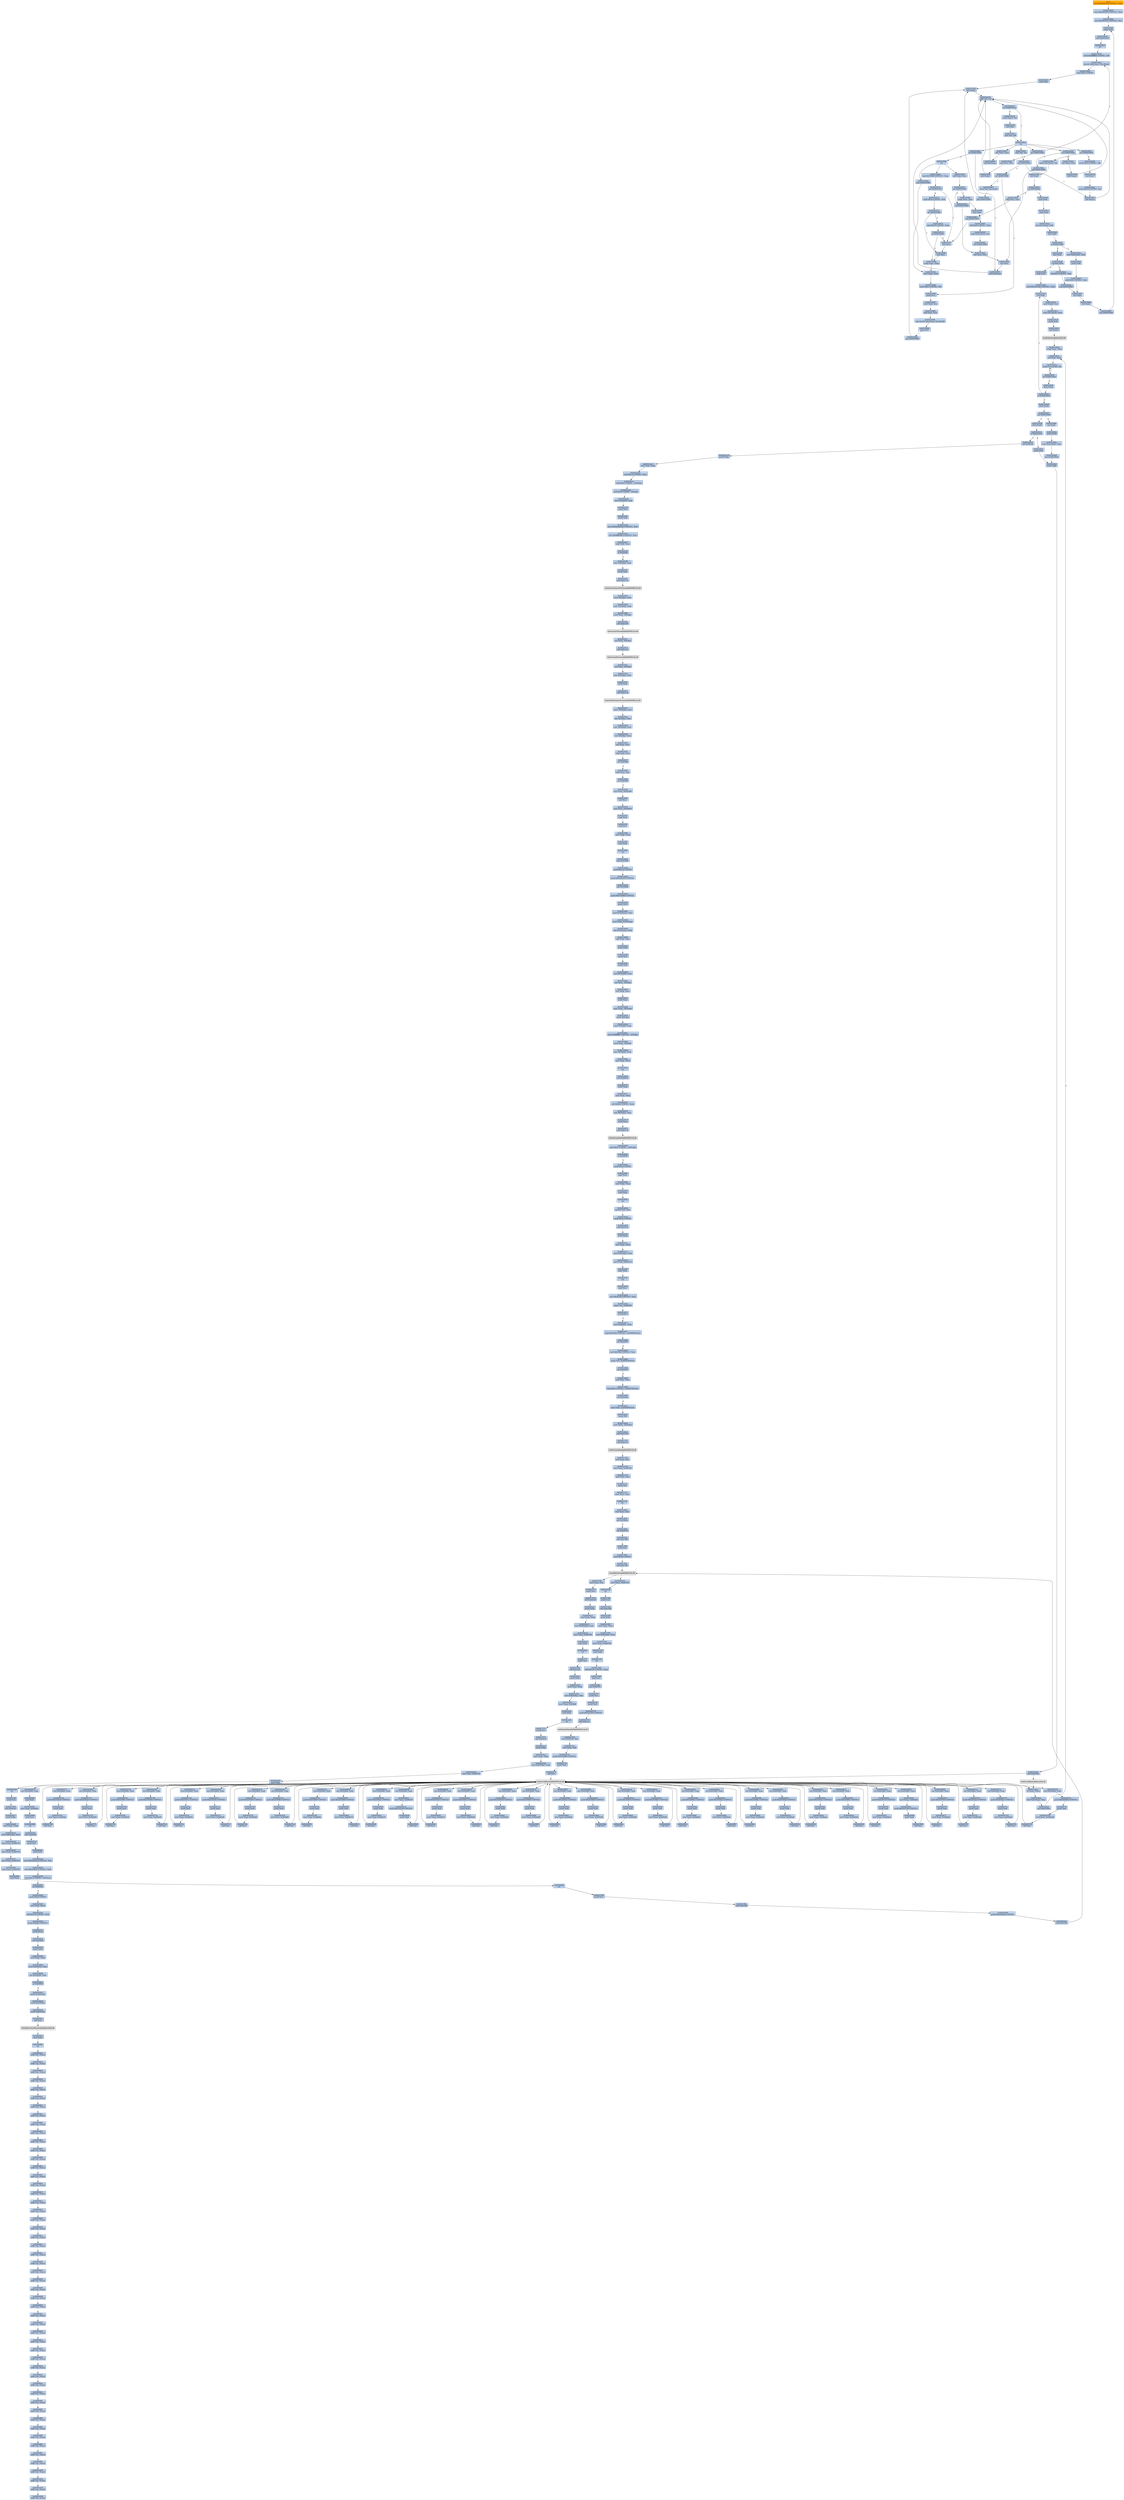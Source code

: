digraph G {
node[shape=rectangle,style=filled,fillcolor=lightsteelblue,color=lightsteelblue]
bgcolor="transparent"
a0x00510000movl_0x4001d0UINT32_ebx[label="start\nmovl $0x4001d0<UINT32>, %ebx",fillcolor="orange",color="lightgrey"];
a0x00510005movl_0x401000UINT32_edi[label="0x00510005\nmovl $0x401000<UINT32>, %edi"];
a0x0051000amovl_0x4f14c4UINT32_esi[label="0x0051000a\nmovl $0x4f14c4<UINT32>, %esi"];
a0x0051000fpushl_ebx[label="0x0051000f\npushl %ebx"];
a0x00510010call_0x0051001f[label="0x00510010\ncall 0x0051001f"];
a0x0051001fcld_[label="0x0051001f\ncld "];
a0x00510020movb_0xffffff80UINT8_dl[label="0x00510020\nmovb $0xffffff80<UINT8>, %dl"];
a0x00510022movsb_ds_esi__es_edi_[label="0x00510022\nmovsb %ds:(%esi), %es:(%edi)"];
a0x00510023pushl_0x2UINT8[label="0x00510023\npushl $0x2<UINT8>"];
a0x00510025popl_ebx[label="0x00510025\npopl %ebx"];
a0x00510026call_esp_[label="0x00510026\ncall (%esp)"];
a0x00510015addb_dl_dl[label="0x00510015\naddb %dl, %dl"];
a0x00510017jne_0x0051001e[label="0x00510017\njne 0x0051001e"];
a0x00510019movb_esi__dl[label="0x00510019\nmovb (%esi), %dl"];
a0x0051001bincl_esi[label="0x0051001b\nincl %esi"];
a0x0051001cadcb_dl_dl[label="0x0051001c\nadcb %dl, %dl"];
a0x0051001eret[label="0x0051001e\nret"];
a0x00510029jae_0x00510022[label="0x00510029\njae 0x00510022"];
a0x0051002bxorl_ecx_ecx[label="0x0051002b\nxorl %ecx, %ecx"];
a0x0051002dcall_esp_[label="0x0051002d\ncall (%esp)"];
a0x00510030jae_0x0051004a[label="0x00510030\njae 0x0051004a"];
a0x00510032xorl_eax_eax[label="0x00510032\nxorl %eax, %eax"];
a0x00510034call_esp_[label="0x00510034\ncall (%esp)"];
a0x00510037jae_0x0051005a[label="0x00510037\njae 0x0051005a"];
a0x00510039movb_0x2UINT8_bl[label="0x00510039\nmovb $0x2<UINT8>, %bl"];
a0x0051003bincl_ecx[label="0x0051003b\nincl %ecx"];
a0x0051003cmovb_0x10UINT8_al[label="0x0051003c\nmovb $0x10<UINT8>, %al"];
a0x0051003ecall_esp_[label="0x0051003e\ncall (%esp)"];
a0x00510041adcb_al_al[label="0x00510041\nadcb %al, %al"];
a0x00510043jae_0x0051003e[label="0x00510043\njae 0x0051003e"];
a0x00510045jne_0x00510086[label="0x00510045\njne 0x00510086"];
a0x00510047stosb_al_es_edi_[label="0x00510047\nstosb %al, %es:(%edi)"];
a0x00510048jmp_0x00510026[label="0x00510048\njmp 0x00510026"];
a0x0051005alodsb_ds_esi__al[label="0x0051005a\nlodsb %ds:(%esi), %al"];
a0x0051005bshrl_eax[label="0x0051005b\nshrl %eax"];
a0x0051005dje_0x005100a0[label="0x0051005d\nje 0x005100a0"];
a0x0051005fadcl_ecx_ecx[label="0x0051005f\nadcl %ecx, %ecx"];
a0x00510061jmp_0x0051007f[label="0x00510061\njmp 0x0051007f"];
a0x0051007fincl_ecx[label="0x0051007f\nincl %ecx"];
a0x00510080incl_ecx[label="0x00510080\nincl %ecx"];
a0x00510081xchgl_eax_ebp[label="0x00510081\nxchgl %eax, %ebp"];
a0x00510082movl_ebp_eax[label="0x00510082\nmovl %ebp, %eax"];
a0x00510084movb_0x1UINT8_bl[label="0x00510084\nmovb $0x1<UINT8>, %bl"];
a0x00510086pushl_esi[label="0x00510086\npushl %esi"];
a0x00510087movl_edi_esi[label="0x00510087\nmovl %edi, %esi"];
a0x00510089subl_eax_esi[label="0x00510089\nsubl %eax, %esi"];
a0x0051008brepz_movsb_ds_esi__es_edi_[label="0x0051008b\nrepz movsb %ds:(%esi), %es:(%edi)"];
a0x0051008dpopl_esi[label="0x0051008d\npopl %esi"];
a0x0051008ejmp_0x00510026[label="0x0051008e\njmp 0x00510026"];
a0x0051004acall_0x00510092[label="0x0051004a\ncall 0x00510092"];
a0x00510092incl_ecx[label="0x00510092\nincl %ecx"];
a0x00510093call_0x4esp_[label="0x00510093\ncall 0x4(%esp)"];
a0x00510097adcl_ecx_ecx[label="0x00510097\nadcl %ecx, %ecx"];
a0x00510099call_0x4esp_[label="0x00510099\ncall 0x4(%esp)"];
a0x0051009djb_0x00510093[label="0x0051009d\njb 0x00510093"];
a0x0051009fret[label="0x0051009f\nret"];
a0x0051004fsubl_ebx_ecx[label="0x0051004f\nsubl %ebx, %ecx"];
a0x00510051jne_0x00510063[label="0x00510051\njne 0x00510063"];
a0x00510063xchgl_eax_ecx[label="0x00510063\nxchgl %eax, %ecx"];
a0x00510064decl_eax[label="0x00510064\ndecl %eax"];
a0x00510065shll_0x8UINT8_eax[label="0x00510065\nshll $0x8<UINT8>, %eax"];
a0x00510068lodsb_ds_esi__al[label="0x00510068\nlodsb %ds:(%esi), %al"];
a0x00510069call_0x00510090[label="0x00510069\ncall 0x00510090"];
a0x00510090xorl_ecx_ecx[label="0x00510090\nxorl %ecx, %ecx"];
a0x0051006ecmpl_0x7d00UINT32_eax[label="0x0051006e\ncmpl $0x7d00<UINT32>, %eax"];
a0x00510073jae_0x0051007f[label="0x00510073\njae 0x0051007f"];
a0x00510075cmpb_0x5UINT8_ah[label="0x00510075\ncmpb $0x5<UINT8>, %ah"];
a0x00510078jae_0x00510080[label="0x00510078\njae 0x00510080"];
a0x0051007acmpl_0x7fUINT8_eax[label="0x0051007a\ncmpl $0x7f<UINT8>, %eax"];
a0x0051007dja_0x00510081[label="0x0051007d\nja 0x00510081"];
a0x00510053call_0x00510090[label="0x00510053\ncall 0x00510090"];
a0x00510058jmp_0x00510082[label="0x00510058\njmp 0x00510082"];
a0x005100a0popl_edi[label="0x005100a0\npopl %edi"];
a0x005100a1popl_ebx[label="0x005100a1\npopl %ebx"];
a0x005100a2movzwl_ebx__edi[label="0x005100a2\nmovzwl (%ebx), %edi"];
a0x005100a5decl_edi[label="0x005100a5\ndecl %edi"];
a0x005100a6je_0x005100b0[label="0x005100a6\nje 0x005100b0"];
a0x005100a8decl_edi[label="0x005100a8\ndecl %edi"];
a0x005100a9je_0x005100be[label="0x005100a9\nje 0x005100be"];
a0x005100abshll_0xcUINT8_edi[label="0x005100ab\nshll $0xc<UINT8>, %edi"];
a0x005100aejmp_0x005100b7[label="0x005100ae\njmp 0x005100b7"];
a0x005100b7incl_ebx[label="0x005100b7\nincl %ebx"];
a0x005100b8incl_ebx[label="0x005100b8\nincl %ebx"];
a0x005100b9jmp_0x0051000f[label="0x005100b9\njmp 0x0051000f"];
a0x005100b0movl_0x2ebx__edi[label="0x005100b0\nmovl 0x2(%ebx), %edi"];
a0x005100b3pushl_edi[label="0x005100b3\npushl %edi"];
a0x005100b4addl_0x4UINT8_ebx[label="0x005100b4\naddl $0x4<UINT8>, %ebx"];
a0x005100bepopl_edi[label="0x005100be\npopl %edi"];
a0x005100bfmovl_0x510128UINT32_ebx[label="0x005100bf\nmovl $0x510128<UINT32>, %ebx"];
a0x005100c4incl_edi[label="0x005100c4\nincl %edi"];
a0x005100c5movl_edi__esi[label="0x005100c5\nmovl (%edi), %esi"];
a0x005100c7scasl_es_edi__eax[label="0x005100c7\nscasl %es:(%edi), %eax"];
a0x005100c8pushl_edi[label="0x005100c8\npushl %edi"];
a0x005100c9call_ebx_[label="0x005100c9\ncall (%ebx)"];
LoadLibraryA_kernel32_dll[label="LoadLibraryA@kernel32.dll",fillcolor="lightgrey",color="lightgrey"];
a0x005100cbxchgl_eax_ebp[label="0x005100cb\nxchgl %eax, %ebp"];
a0x005100ccxorl_eax_eax[label="0x005100cc\nxorl %eax, %eax"];
a0x005100cescasb_es_edi__al[label="0x005100ce\nscasb %es:(%edi), %al"];
a0x005100cfjne_0x005100ce[label="0x005100cf\njne 0x005100ce"];
a0x005100d1decb_edi_[label="0x005100d1\ndecb (%edi)"];
a0x005100d3je_0x005100c4[label="0x005100d3\nje 0x005100c4"];
a0x005100d5decb_edi_[label="0x005100d5\ndecb (%edi)"];
a0x005100d7jne_0x005100df[label="0x005100d7\njne 0x005100df"];
a0x005100dfdecb_edi_[label="0x005100df\ndecb (%edi)"];
a0x005100e1je_0x0041ab3f[label="0x005100e1\nje 0x0041ab3f"];
a0x005100e7pushl_edi[label="0x005100e7\npushl %edi"];
a0x005100e8pushl_ebp[label="0x005100e8\npushl %ebp"];
a0x005100e9call_0x4ebx_[label="0x005100e9\ncall 0x4(%ebx)"];
GetProcAddress_kernel32_dll[label="GetProcAddress@kernel32.dll",fillcolor="lightgrey",color="lightgrey"];
a0x005100ecorl_eax_esi_[label="0x005100ec\norl %eax, (%esi)"];
a0x005100eelodsl_ds_esi__eax[label="0x005100ee\nlodsl %ds:(%esi), %eax"];
a0x005100efjne_0x005100cc[label="0x005100ef\njne 0x005100cc"];
a0x005100d9incl_edi[label="0x005100d9\nincl %edi"];
a0x005100dapushl_edi_[label="0x005100da\npushl (%edi)"];
a0x005100dcscasl_es_edi__eax[label="0x005100dc\nscasl %es:(%edi), %eax"];
a0x005100ddjmp_0x005100e8[label="0x005100dd\njmp 0x005100e8"];
GetProcAddress_KERNEL32_dll[label="GetProcAddress@KERNEL32.dll",fillcolor="lightgrey",color="lightgrey"];
a0x0041ab3fcall_0x423ec8[label="0x0041ab3f\ncall 0x423ec8"];
a0x00423ec8pushl_ebp[label="0x00423ec8\npushl %ebp"];
a0x00423ec9movl_esp_ebp[label="0x00423ec9\nmovl %esp, %ebp"];
a0x00423ecbsubl_0x14UINT8_esp[label="0x00423ecb\nsubl $0x14<UINT8>, %esp"];
a0x00423eceandl_0x0UINT8__12ebp_[label="0x00423ece\nandl $0x0<UINT8>, -12(%ebp)"];
a0x00423ed2andl_0x0UINT8__8ebp_[label="0x00423ed2\nandl $0x0<UINT8>, -8(%ebp)"];
a0x00423ed6movl_0x43e0d0_eax[label="0x00423ed6\nmovl 0x43e0d0, %eax"];
a0x00423edbpushl_esi[label="0x00423edb\npushl %esi"];
a0x00423edcpushl_edi[label="0x00423edc\npushl %edi"];
a0x00423eddmovl_0xbb40e64eUINT32_edi[label="0x00423edd\nmovl $0xbb40e64e<UINT32>, %edi"];
a0x00423ee2movl_0xffff0000UINT32_esi[label="0x00423ee2\nmovl $0xffff0000<UINT32>, %esi"];
a0x00423ee7cmpl_edi_eax[label="0x00423ee7\ncmpl %edi, %eax"];
a0x00423ee9je_0x423ef8[label="0x00423ee9\nje 0x423ef8"];
a0x00423ef8leal__12ebp__eax[label="0x00423ef8\nleal -12(%ebp), %eax"];
a0x00423efbpushl_eax[label="0x00423efb\npushl %eax"];
a0x00423efccall_0x42c110[label="0x00423efc\ncall 0x42c110"];
GetSystemTimeAsFileTime_KERNEL32_dll[label="GetSystemTimeAsFileTime@KERNEL32.dll",fillcolor="lightgrey",color="lightgrey"];
a0x00423f02movl__8ebp__eax[label="0x00423f02\nmovl -8(%ebp), %eax"];
a0x00423f05xorl__12ebp__eax[label="0x00423f05\nxorl -12(%ebp), %eax"];
a0x00423f08movl_eax__4ebp_[label="0x00423f08\nmovl %eax, -4(%ebp)"];
a0x00423f0bcall_0x42c160[label="0x00423f0b\ncall 0x42c160"];
GetCurrentThreadId_KERNEL32_dll[label="GetCurrentThreadId@KERNEL32.dll",fillcolor="lightgrey",color="lightgrey"];
a0x00423f11xorl_eax__4ebp_[label="0x00423f11\nxorl %eax, -4(%ebp)"];
a0x00423f14call_0x42c114[label="0x00423f14\ncall 0x42c114"];
GetCurrentProcessId_KERNEL32_dll[label="GetCurrentProcessId@KERNEL32.dll",fillcolor="lightgrey",color="lightgrey"];
a0x00423f1axorl_eax__4ebp_[label="0x00423f1a\nxorl %eax, -4(%ebp)"];
a0x00423f1dleal__20ebp__eax[label="0x00423f1d\nleal -20(%ebp), %eax"];
a0x00423f20pushl_eax[label="0x00423f20\npushl %eax"];
a0x00423f21call_0x42c118[label="0x00423f21\ncall 0x42c118"];
QueryPerformanceCounter_KERNEL32_dll[label="QueryPerformanceCounter@KERNEL32.dll",fillcolor="lightgrey",color="lightgrey"];
a0x00423f27movl__16ebp__ecx[label="0x00423f27\nmovl -16(%ebp), %ecx"];
a0x00423f2aleal__4ebp__eax[label="0x00423f2a\nleal -4(%ebp), %eax"];
a0x00423f2dxorl__20ebp__ecx[label="0x00423f2d\nxorl -20(%ebp), %ecx"];
a0x00423f30xorl__4ebp__ecx[label="0x00423f30\nxorl -4(%ebp), %ecx"];
a0x00423f33xorl_eax_ecx[label="0x00423f33\nxorl %eax, %ecx"];
a0x00423f35cmpl_edi_ecx[label="0x00423f35\ncmpl %edi, %ecx"];
a0x00423f37jne_0x423f40[label="0x00423f37\njne 0x423f40"];
a0x00423f40testl_ecx_esi[label="0x00423f40\ntestl %ecx, %esi"];
a0x00423f42jne_0x423f50[label="0x00423f42\njne 0x423f50"];
a0x00423f50movl_ecx_0x43e0d0[label="0x00423f50\nmovl %ecx, 0x43e0d0"];
a0x00423f56notl_ecx[label="0x00423f56\nnotl %ecx"];
a0x00423f58movl_ecx_0x43e0d4[label="0x00423f58\nmovl %ecx, 0x43e0d4"];
a0x00423f5epopl_edi[label="0x00423f5e\npopl %edi"];
a0x00423f5fpopl_esi[label="0x00423f5f\npopl %esi"];
a0x00423f60movl_ebp_esp[label="0x00423f60\nmovl %ebp, %esp"];
a0x00423f62popl_ebp[label="0x00423f62\npopl %ebp"];
a0x00423f63ret[label="0x00423f63\nret"];
a0x0041ab44jmp_0x41ab49[label="0x0041ab44\njmp 0x41ab49"];
a0x0041ab49pushl_0x14UINT8[label="0x0041ab49\npushl $0x14<UINT8>"];
a0x0041ab4bpushl_0x43be10UINT32[label="0x0041ab4b\npushl $0x43be10<UINT32>"];
a0x0041ab50call_0x41b680[label="0x0041ab50\ncall 0x41b680"];
a0x0041b680pushl_0x419060UINT32[label="0x0041b680\npushl $0x419060<UINT32>"];
a0x0041b685pushl_fs_0[label="0x0041b685\npushl %fs:0"];
a0x0041b68cmovl_0x10esp__eax[label="0x0041b68c\nmovl 0x10(%esp), %eax"];
a0x0041b690movl_ebp_0x10esp_[label="0x0041b690\nmovl %ebp, 0x10(%esp)"];
a0x0041b694leal_0x10esp__ebp[label="0x0041b694\nleal 0x10(%esp), %ebp"];
a0x0041b698subl_eax_esp[label="0x0041b698\nsubl %eax, %esp"];
a0x0041b69apushl_ebx[label="0x0041b69a\npushl %ebx"];
a0x0041b69bpushl_esi[label="0x0041b69b\npushl %esi"];
a0x0041b69cpushl_edi[label="0x0041b69c\npushl %edi"];
a0x0041b69dmovl_0x43e0d0_eax[label="0x0041b69d\nmovl 0x43e0d0, %eax"];
a0x0041b6a2xorl_eax__4ebp_[label="0x0041b6a2\nxorl %eax, -4(%ebp)"];
a0x0041b6a5xorl_ebp_eax[label="0x0041b6a5\nxorl %ebp, %eax"];
a0x0041b6a7pushl_eax[label="0x0041b6a7\npushl %eax"];
a0x0041b6a8movl_esp__24ebp_[label="0x0041b6a8\nmovl %esp, -24(%ebp)"];
a0x0041b6abpushl__8ebp_[label="0x0041b6ab\npushl -8(%ebp)"];
a0x0041b6aemovl__4ebp__eax[label="0x0041b6ae\nmovl -4(%ebp), %eax"];
a0x0041b6b1movl_0xfffffffeUINT32__4ebp_[label="0x0041b6b1\nmovl $0xfffffffe<UINT32>, -4(%ebp)"];
a0x0041b6b8movl_eax__8ebp_[label="0x0041b6b8\nmovl %eax, -8(%ebp)"];
a0x0041b6bbleal__16ebp__eax[label="0x0041b6bb\nleal -16(%ebp), %eax"];
a0x0041b6bemovl_eax_fs_0[label="0x0041b6be\nmovl %eax, %fs:0"];
a0x0041b6c4ret[label="0x0041b6c4\nret"];
a0x0041ab55call_0x420670[label="0x0041ab55\ncall 0x420670"];
a0x00420670pushl_ebp[label="0x00420670\npushl %ebp"];
a0x00420671movl_esp_ebp[label="0x00420671\nmovl %esp, %ebp"];
a0x00420673subl_0x44UINT8_esp[label="0x00420673\nsubl $0x44<UINT8>, %esp"];
a0x00420676leal__68ebp__eax[label="0x00420676\nleal -68(%ebp), %eax"];
a0x00420679pushl_eax[label="0x00420679\npushl %eax"];
a0x0042067acall_0x42c138[label="0x0042067a\ncall 0x42c138"];
GetStartupInfoW_KERNEL32_dll[label="GetStartupInfoW@KERNEL32.dll",fillcolor="lightgrey",color="lightgrey"];
a0x00420680testb_0x1UINT8__24ebp_[label="0x00420680\ntestb $0x1<UINT8>, -24(%ebp)"];
a0x00420684je_0x42068c[label="0x00420684\nje 0x42068c"];
a0x0042068cpushl_0xaUINT8[label="0x0042068c\npushl $0xa<UINT8>"];
a0x0042068epopl_eax[label="0x0042068e\npopl %eax"];
a0x0042068fmovl_ebp_esp[label="0x0042068f\nmovl %ebp, %esp"];
a0x00420691popl_ebp[label="0x00420691\npopl %ebp"];
a0x00420692ret[label="0x00420692\nret"];
a0x0041ab5amovzwl_ax_esi[label="0x0041ab5a\nmovzwl %ax, %esi"];
a0x0041ab5dpushl_0x2UINT8[label="0x0041ab5d\npushl $0x2<UINT8>"];
a0x0041ab5fcall_0x423e7b[label="0x0041ab5f\ncall 0x423e7b"];
a0x00423e7bpushl_ebp[label="0x00423e7b\npushl %ebp"];
a0x00423e7cmovl_esp_ebp[label="0x00423e7c\nmovl %esp, %ebp"];
a0x00423e7emovl_0x8ebp__eax[label="0x00423e7e\nmovl 0x8(%ebp), %eax"];
a0x00423e81movl_eax_0x440110[label="0x00423e81\nmovl %eax, 0x440110"];
a0x00423e86popl_ebp[label="0x00423e86\npopl %ebp"];
a0x00423e87ret[label="0x00423e87\nret"];
a0x0041ab64popl_ecx[label="0x0041ab64\npopl %ecx"];
a0x0041ab65movl_0x5a4dUINT32_eax[label="0x0041ab65\nmovl $0x5a4d<UINT32>, %eax"];
a0x0041ab6acmpw_ax_0x400000[label="0x0041ab6a\ncmpw %ax, 0x400000"];
a0x0041ab71je_0x41ab77[label="0x0041ab71\nje 0x41ab77"];
a0x0041ab77movl_0x40003c_eax[label="0x0041ab77\nmovl 0x40003c, %eax"];
a0x0041ab7ccmpl_0x4550UINT32_0x400000eax_[label="0x0041ab7c\ncmpl $0x4550<UINT32>, 0x400000(%eax)"];
a0x0041ab86jne_0x41ab73[label="0x0041ab86\njne 0x41ab73"];
a0x0041ab88movl_0x10bUINT32_ecx[label="0x0041ab88\nmovl $0x10b<UINT32>, %ecx"];
a0x0041ab8dcmpw_cx_0x400018eax_[label="0x0041ab8d\ncmpw %cx, 0x400018(%eax)"];
a0x0041ab94jne_0x41ab73[label="0x0041ab94\njne 0x41ab73"];
a0x0041ab96xorl_ebx_ebx[label="0x0041ab96\nxorl %ebx, %ebx"];
a0x0041ab98cmpl_0xeUINT8_0x400074eax_[label="0x0041ab98\ncmpl $0xe<UINT8>, 0x400074(%eax)"];
a0x0041ab9fjbe_0x41abaa[label="0x0041ab9f\njbe 0x41abaa"];
a0x0041aba1cmpl_ebx_0x4000e8eax_[label="0x0041aba1\ncmpl %ebx, 0x4000e8(%eax)"];
a0x0041aba7setne_bl[label="0x0041aba7\nsetne %bl"];
a0x0041abaamovl_ebx__28ebp_[label="0x0041abaa\nmovl %ebx, -28(%ebp)"];
a0x0041abadcall_0x421105[label="0x0041abad\ncall 0x421105"];
a0x00421105call_0x42c12c[label="0x00421105\ncall 0x42c12c"];
GetProcessHeap_KERNEL32_dll[label="GetProcessHeap@KERNEL32.dll",fillcolor="lightgrey",color="lightgrey"];
a0x0042110bxorl_ecx_ecx[label="0x0042110b\nxorl %ecx, %ecx"];
a0x0042110dmovl_eax_0x440768[label="0x0042110d\nmovl %eax, 0x440768"];
a0x00421112testl_eax_eax[label="0x00421112\ntestl %eax, %eax"];
a0x00421114setne_cl[label="0x00421114\nsetne %cl"];
a0x00421117movl_ecx_eax[label="0x00421117\nmovl %ecx, %eax"];
a0x00421119ret[label="0x00421119\nret"];
a0x0041abb2testl_eax_eax[label="0x0041abb2\ntestl %eax, %eax"];
a0x0041abb4jne_0x41abbe[label="0x0041abb4\njne 0x41abbe"];
a0x0041abbecall_0x42034e[label="0x0041abbe\ncall 0x42034e"];
a0x0042034ecall_0x417f66[label="0x0042034e\ncall 0x417f66"];
a0x00417f66pushl_esi[label="0x00417f66\npushl %esi"];
a0x00417f67pushl_0x0UINT8[label="0x00417f67\npushl $0x0<UINT8>"];
a0x00417f69call_0x42c1b8[label="0x00417f69\ncall 0x42c1b8"];
EncodePointer_KERNEL32_dll[label="EncodePointer@KERNEL32.dll",fillcolor="lightgrey",color="lightgrey"];
a0x00417f6fmovl_eax_esi[label="0x00417f6f\nmovl %eax, %esi"];
a0x00417f71pushl_esi[label="0x00417f71\npushl %esi"];
a0x00417f72call_0x420ec0[label="0x00417f72\ncall 0x420ec0"];
a0x00420ec0pushl_ebp[label="0x00420ec0\npushl %ebp"];
a0x00420ec1movl_esp_ebp[label="0x00420ec1\nmovl %esp, %ebp"];
a0x00420ec3movl_0x8ebp__eax[label="0x00420ec3\nmovl 0x8(%ebp), %eax"];
a0x00420ec6movl_eax_0x440748[label="0x00420ec6\nmovl %eax, 0x440748"];
a0x00420ecbpopl_ebp[label="0x00420ecb\npopl %ebp"];
a0x00420eccret[label="0x00420ecc\nret"];
a0x00417f77pushl_esi[label="0x00417f77\npushl %esi"];
a0x00417f78call_0x41af31[label="0x00417f78\ncall 0x41af31"];
a0x0041af31pushl_ebp[label="0x0041af31\npushl %ebp"];
a0x0041af32movl_esp_ebp[label="0x0041af32\nmovl %esp, %ebp"];
a0x0041af34movl_0x8ebp__eax[label="0x0041af34\nmovl 0x8(%ebp), %eax"];
a0x0041af37movl_eax_0x43ff88[label="0x0041af37\nmovl %eax, 0x43ff88"];
a0x0041af3cpopl_ebp[label="0x0041af3c\npopl %ebp"];
a0x0041af3dret[label="0x0041af3d\nret"];
a0x00417f7dpushl_esi[label="0x00417f7d\npushl %esi"];
a0x00417f7ecall_0x420ecd[label="0x00417f7e\ncall 0x420ecd"];
a0x00420ecdpushl_ebp[label="0x00420ecd\npushl %ebp"];
a0x00420ecemovl_esp_ebp[label="0x00420ece\nmovl %esp, %ebp"];
a0x00420ed0movl_0x8ebp__eax[label="0x00420ed0\nmovl 0x8(%ebp), %eax"];
a0x00420ed3movl_eax_0x44074c[label="0x00420ed3\nmovl %eax, 0x44074c"];
a0x00420ed8popl_ebp[label="0x00420ed8\npopl %ebp"];
a0x00420ed9ret[label="0x00420ed9\nret"];
a0x00417f83pushl_esi[label="0x00417f83\npushl %esi"];
a0x00417f84call_0x420ee7[label="0x00417f84\ncall 0x420ee7"];
a0x00420ee7pushl_ebp[label="0x00420ee7\npushl %ebp"];
a0x00420ee8movl_esp_ebp[label="0x00420ee8\nmovl %esp, %ebp"];
a0x00420eeamovl_0x8ebp__eax[label="0x00420eea\nmovl 0x8(%ebp), %eax"];
a0x00420eedmovl_eax_0x440750[label="0x00420eed\nmovl %eax, 0x440750"];
a0x00420ef2movl_eax_0x440754[label="0x00420ef2\nmovl %eax, 0x440754"];
a0x00420ef7movl_eax_0x440758[label="0x00420ef7\nmovl %eax, 0x440758"];
a0x00420efcmovl_eax_0x44075c[label="0x00420efc\nmovl %eax, 0x44075c"];
a0x00420f01popl_ebp[label="0x00420f01\npopl %ebp"];
a0x00420f02ret[label="0x00420f02\nret"];
a0x00417f89pushl_esi[label="0x00417f89\npushl %esi"];
a0x00417f8acall_0x420e89[label="0x00417f8a\ncall 0x420e89"];
a0x00420e89pushl_0x420e42UINT32[label="0x00420e89\npushl $0x420e42<UINT32>"];
a0x00420e8ecall_0x42c1b8[label="0x00420e8e\ncall 0x42c1b8"];
a0x00420e94movl_eax_0x440744[label="0x00420e94\nmovl %eax, 0x440744"];
a0x00420e99ret[label="0x00420e99\nret"];
a0x00417f8fpushl_esi[label="0x00417f8f\npushl %esi"];
a0x00417f90call_0x4210f8[label="0x00417f90\ncall 0x4210f8"];
a0x004210f8pushl_ebp[label="0x004210f8\npushl %ebp"];
a0x004210f9movl_esp_ebp[label="0x004210f9\nmovl %esp, %ebp"];
a0x004210fbmovl_0x8ebp__eax[label="0x004210fb\nmovl 0x8(%ebp), %eax"];
a0x004210femovl_eax_0x440764[label="0x004210fe\nmovl %eax, 0x440764"];
a0x00421103popl_ebp[label="0x00421103\npopl %ebp"];
a0x00421104ret[label="0x00421104\nret"];
a0x00417f95addl_0x18UINT8_esp[label="0x00417f95\naddl $0x18<UINT8>, %esp"];
a0x00417f98popl_esi[label="0x00417f98\npopl %esi"];
a0x00417f99jmp_0x420701[label="0x00417f99\njmp 0x420701"];
a0x00420701pushl_esi[label="0x00420701\npushl %esi"];
a0x00420702pushl_edi[label="0x00420702\npushl %edi"];
a0x00420703pushl_0x42c520UINT32[label="0x00420703\npushl $0x42c520<UINT32>"];
a0x00420708call_0x42c1cc[label="0x00420708\ncall 0x42c1cc"];
GetModuleHandleW_KERNEL32_dll[label="GetModuleHandleW@KERNEL32.dll",fillcolor="lightgrey",color="lightgrey"];
a0x0042070emovl_0x42c1f0_esi[label="0x0042070e\nmovl 0x42c1f0, %esi"];
a0x00420714movl_eax_edi[label="0x00420714\nmovl %eax, %edi"];
a0x00420716pushl_0x435498UINT32[label="0x00420716\npushl $0x435498<UINT32>"];
a0x0042071bpushl_edi[label="0x0042071b\npushl %edi"];
a0x0042071ccall_esi[label="0x0042071c\ncall %esi"];
a0x0042071exorl_0x43e0d0_eax[label="0x0042071e\nxorl 0x43e0d0, %eax"];
a0x00420724pushl_0x4354a4UINT32[label="0x00420724\npushl $0x4354a4<UINT32>"];
a0x00420729pushl_edi[label="0x00420729\npushl %edi"];
a0x0042072amovl_eax_0x440a40[label="0x0042072a\nmovl %eax, 0x440a40"];
a0x0042072fcall_esi[label="0x0042072f\ncall %esi"];
a0x00420731xorl_0x43e0d0_eax[label="0x00420731\nxorl 0x43e0d0, %eax"];
a0x00420737pushl_0x4354acUINT32[label="0x00420737\npushl $0x4354ac<UINT32>"];
a0x0042073cpushl_edi[label="0x0042073c\npushl %edi"];
a0x0042073dmovl_eax_0x440a44[label="0x0042073d\nmovl %eax, 0x440a44"];
a0x00420742call_esi[label="0x00420742\ncall %esi"];
a0x00420744xorl_0x43e0d0_eax[label="0x00420744\nxorl 0x43e0d0, %eax"];
a0x0042074apushl_0x4354b8UINT32[label="0x0042074a\npushl $0x4354b8<UINT32>"];
a0x0042074fpushl_edi[label="0x0042074f\npushl %edi"];
a0x00420750movl_eax_0x440a48[label="0x00420750\nmovl %eax, 0x440a48"];
a0x00420755call_esi[label="0x00420755\ncall %esi"];
a0x00420757xorl_0x43e0d0_eax[label="0x00420757\nxorl 0x43e0d0, %eax"];
a0x0042075dpushl_0x4354c4UINT32[label="0x0042075d\npushl $0x4354c4<UINT32>"];
a0x00420762pushl_edi[label="0x00420762\npushl %edi"];
a0x00420763movl_eax_0x440a4c[label="0x00420763\nmovl %eax, 0x440a4c"];
a0x00420768call_esi[label="0x00420768\ncall %esi"];
a0x0042076axorl_0x43e0d0_eax[label="0x0042076a\nxorl 0x43e0d0, %eax"];
a0x00420770pushl_0x4354e0UINT32[label="0x00420770\npushl $0x4354e0<UINT32>"];
a0x00420775pushl_edi[label="0x00420775\npushl %edi"];
a0x00420776movl_eax_0x440a50[label="0x00420776\nmovl %eax, 0x440a50"];
a0x0042077bcall_esi[label="0x0042077b\ncall %esi"];
a0x0042077dxorl_0x43e0d0_eax[label="0x0042077d\nxorl 0x43e0d0, %eax"];
a0x00420783pushl_0x4354f0UINT32[label="0x00420783\npushl $0x4354f0<UINT32>"];
a0x00420788pushl_edi[label="0x00420788\npushl %edi"];
a0x00420789movl_eax_0x440a54[label="0x00420789\nmovl %eax, 0x440a54"];
a0x0042078ecall_esi[label="0x0042078e\ncall %esi"];
a0x00420790xorl_0x43e0d0_eax[label="0x00420790\nxorl 0x43e0d0, %eax"];
a0x00420796pushl_0x435504UINT32[label="0x00420796\npushl $0x435504<UINT32>"];
a0x0042079bpushl_edi[label="0x0042079b\npushl %edi"];
a0x0042079cmovl_eax_0x440a58[label="0x0042079c\nmovl %eax, 0x440a58"];
a0x004207a1call_esi[label="0x004207a1\ncall %esi"];
a0x004207a3xorl_0x43e0d0_eax[label="0x004207a3\nxorl 0x43e0d0, %eax"];
a0x004207a9pushl_0x43551cUINT32[label="0x004207a9\npushl $0x43551c<UINT32>"];
a0x004207aepushl_edi[label="0x004207ae\npushl %edi"];
a0x004207afmovl_eax_0x440a5c[label="0x004207af\nmovl %eax, 0x440a5c"];
a0x004207b4call_esi[label="0x004207b4\ncall %esi"];
a0x004207b6xorl_0x43e0d0_eax[label="0x004207b6\nxorl 0x43e0d0, %eax"];
a0x004207bcpushl_0x435534UINT32[label="0x004207bc\npushl $0x435534<UINT32>"];
a0x004207c1pushl_edi[label="0x004207c1\npushl %edi"];
a0x004207c2movl_eax_0x440a60[label="0x004207c2\nmovl %eax, 0x440a60"];
a0x004207c7call_esi[label="0x004207c7\ncall %esi"];
a0x004207c9xorl_0x43e0d0_eax[label="0x004207c9\nxorl 0x43e0d0, %eax"];
a0x004207cfpushl_0x435548UINT32[label="0x004207cf\npushl $0x435548<UINT32>"];
a0x004207d4pushl_edi[label="0x004207d4\npushl %edi"];
a0x004207d5movl_eax_0x440a64[label="0x004207d5\nmovl %eax, 0x440a64"];
a0x004207dacall_esi[label="0x004207da\ncall %esi"];
a0x004207dcxorl_0x43e0d0_eax[label="0x004207dc\nxorl 0x43e0d0, %eax"];
a0x004207e2pushl_0x435568UINT32[label="0x004207e2\npushl $0x435568<UINT32>"];
a0x004207e7pushl_edi[label="0x004207e7\npushl %edi"];
a0x004207e8movl_eax_0x440a68[label="0x004207e8\nmovl %eax, 0x440a68"];
a0x004207edcall_esi[label="0x004207ed\ncall %esi"];
a0x004207efxorl_0x43e0d0_eax[label="0x004207ef\nxorl 0x43e0d0, %eax"];
a0x004207f5pushl_0x435580UINT32[label="0x004207f5\npushl $0x435580<UINT32>"];
a0x004207fapushl_edi[label="0x004207fa\npushl %edi"];
a0x004207fbmovl_eax_0x440a6c[label="0x004207fb\nmovl %eax, 0x440a6c"];
a0x00420800call_esi[label="0x00420800\ncall %esi"];
a0x00420802xorl_0x43e0d0_eax[label="0x00420802\nxorl 0x43e0d0, %eax"];
a0x00420808pushl_0x435598UINT32[label="0x00420808\npushl $0x435598<UINT32>"];
a0x0042080dpushl_edi[label="0x0042080d\npushl %edi"];
a0x0042080emovl_eax_0x440a70[label="0x0042080e\nmovl %eax, 0x440a70"];
a0x00420813call_esi[label="0x00420813\ncall %esi"];
a0x00420815xorl_0x43e0d0_eax[label="0x00420815\nxorl 0x43e0d0, %eax"];
a0x0042081bpushl_0x4355acUINT32[label="0x0042081b\npushl $0x4355ac<UINT32>"];
a0x00420820pushl_edi[label="0x00420820\npushl %edi"];
a0x00420821movl_eax_0x440a74[label="0x00420821\nmovl %eax, 0x440a74"];
a0x00420826call_esi[label="0x00420826\ncall %esi"];
a0x00420828xorl_0x43e0d0_eax[label="0x00420828\nxorl 0x43e0d0, %eax"];
a0x0042082emovl_eax_0x440a78[label="0x0042082e\nmovl %eax, 0x440a78"];
a0x00420833pushl_0x4355c0UINT32[label="0x00420833\npushl $0x4355c0<UINT32>"];
a0x00420838pushl_edi[label="0x00420838\npushl %edi"];
a0x00420839call_esi[label="0x00420839\ncall %esi"];
a0x0042083bxorl_0x43e0d0_eax[label="0x0042083b\nxorl 0x43e0d0, %eax"];
a0x00420841pushl_0x4355dcUINT32[label="0x00420841\npushl $0x4355dc<UINT32>"];
a0x00420846pushl_edi[label="0x00420846\npushl %edi"];
a0x00420847movl_eax_0x440a7c[label="0x00420847\nmovl %eax, 0x440a7c"];
a0x0042084ccall_esi[label="0x0042084c\ncall %esi"];
a0x0042084exorl_0x43e0d0_eax[label="0x0042084e\nxorl 0x43e0d0, %eax"];
a0x00420854pushl_0x4355fcUINT32[label="0x00420854\npushl $0x4355fc<UINT32>"];
a0x00420859pushl_edi[label="0x00420859\npushl %edi"];
a0x0042085amovl_eax_0x440a80[label="0x0042085a\nmovl %eax, 0x440a80"];
a0x0042085fcall_esi[label="0x0042085f\ncall %esi"];
a0x00420861xorl_0x43e0d0_eax[label="0x00420861\nxorl 0x43e0d0, %eax"];
a0x00420867pushl_0x435618UINT32[label="0x00420867\npushl $0x435618<UINT32>"];
a0x0042086cpushl_edi[label="0x0042086c\npushl %edi"];
a0x0042086dmovl_eax_0x440a84[label="0x0042086d\nmovl %eax, 0x440a84"];
a0x00420872call_esi[label="0x00420872\ncall %esi"];
a0x00420874xorl_0x43e0d0_eax[label="0x00420874\nxorl 0x43e0d0, %eax"];
a0x0042087apushl_0x435638UINT32[label="0x0042087a\npushl $0x435638<UINT32>"];
a0x0042087fpushl_edi[label="0x0042087f\npushl %edi"];
a0x00420880movl_eax_0x440a88[label="0x00420880\nmovl %eax, 0x440a88"];
a0x00420885call_esi[label="0x00420885\ncall %esi"];
a0x00420887xorl_0x43e0d0_eax[label="0x00420887\nxorl 0x43e0d0, %eax"];
a0x0042088dpushl_0x43564cUINT32[label="0x0042088d\npushl $0x43564c<UINT32>"];
a0x00420892pushl_edi[label="0x00420892\npushl %edi"];
a0x00420893movl_eax_0x440a8c[label="0x00420893\nmovl %eax, 0x440a8c"];
a0x00420898call_esi[label="0x00420898\ncall %esi"];
a0x0042089axorl_0x43e0d0_eax[label="0x0042089a\nxorl 0x43e0d0, %eax"];
a0x004208a0pushl_0x435668UINT32[label="0x004208a0\npushl $0x435668<UINT32>"];
a0x004208a5pushl_edi[label="0x004208a5\npushl %edi"];
a0x004208a6movl_eax_0x440a90[label="0x004208a6\nmovl %eax, 0x440a90"];
a0x004208abcall_esi[label="0x004208ab\ncall %esi"];
a0x004208adxorl_0x43e0d0_eax[label="0x004208ad\nxorl 0x43e0d0, %eax"];
a0x004208b3pushl_0x43567cUINT32[label="0x004208b3\npushl $0x43567c<UINT32>"];
a0x004208b8pushl_edi[label="0x004208b8\npushl %edi"];
a0x004208b9movl_eax_0x440a98[label="0x004208b9\nmovl %eax, 0x440a98"];
a0x004208becall_esi[label="0x004208be\ncall %esi"];
a0x004208c0xorl_0x43e0d0_eax[label="0x004208c0\nxorl 0x43e0d0, %eax"];
a0x004208c6pushl_0x43568cUINT32[label="0x004208c6\npushl $0x43568c<UINT32>"];
a0x004208cbpushl_edi[label="0x004208cb\npushl %edi"];
a0x004208ccmovl_eax_0x440a94[label="0x004208cc\nmovl %eax, 0x440a94"];
a0x004208d1call_esi[label="0x004208d1\ncall %esi"];
a0x004208d3xorl_0x43e0d0_eax[label="0x004208d3\nxorl 0x43e0d0, %eax"];
a0x004208d9pushl_0x43569cUINT32[label="0x004208d9\npushl $0x43569c<UINT32>"];
a0x004208depushl_edi[label="0x004208de\npushl %edi"];
a0x004208dfmovl_eax_0x440a9c[label="0x004208df\nmovl %eax, 0x440a9c"];
a0x004208e4call_esi[label="0x004208e4\ncall %esi"];
a0x004208e6xorl_0x43e0d0_eax[label="0x004208e6\nxorl 0x43e0d0, %eax"];
a0x004208ecpushl_0x4356acUINT32[label="0x004208ec\npushl $0x4356ac<UINT32>"];
a0x004208f1pushl_edi[label="0x004208f1\npushl %edi"];
a0x004208f2movl_eax_0x440aa0[label="0x004208f2\nmovl %eax, 0x440aa0"];
a0x004208f7call_esi[label="0x004208f7\ncall %esi"];
a0x004208f9xorl_0x43e0d0_eax[label="0x004208f9\nxorl 0x43e0d0, %eax"];
a0x004208ffpushl_0x4356bcUINT32[label="0x004208ff\npushl $0x4356bc<UINT32>"];
a0x00420904pushl_edi[label="0x00420904\npushl %edi"];
a0x00420905movl_eax_0x440aa4[label="0x00420905\nmovl %eax, 0x440aa4"];
a0x0042090acall_esi[label="0x0042090a\ncall %esi"];
a0x0042090cxorl_0x43e0d0_eax[label="0x0042090c\nxorl 0x43e0d0, %eax"];
a0x00420912pushl_0x4356d8UINT32[label="0x00420912\npushl $0x4356d8<UINT32>"];
a0x00420917pushl_edi[label="0x00420917\npushl %edi"];
a0x00420918movl_eax_0x440aa8[label="0x00420918\nmovl %eax, 0x440aa8"];
a0x0042091dcall_esi[label="0x0042091d\ncall %esi"];
a0x0042091fxorl_0x43e0d0_eax[label="0x0042091f\nxorl 0x43e0d0, %eax"];
a0x00420925pushl_0x4356ecUINT32[label="0x00420925\npushl $0x4356ec<UINT32>"];
a0x0042092apushl_edi[label="0x0042092a\npushl %edi"];
a0x0042092bmovl_eax_0x440aac[label="0x0042092b\nmovl %eax, 0x440aac"];
a0x00420930call_esi[label="0x00420930\ncall %esi"];
a0x00420932xorl_0x43e0d0_eax[label="0x00420932\nxorl 0x43e0d0, %eax"];
a0x00420938pushl_0x4356fcUINT32[label="0x00420938\npushl $0x4356fc<UINT32>"];
a0x0042093dpushl_edi[label="0x0042093d\npushl %edi"];
a0x0042093emovl_eax_0x440ab0[label="0x0042093e\nmovl %eax, 0x440ab0"];
a0x00420943call_esi[label="0x00420943\ncall %esi"];
a0x00420945xorl_0x43e0d0_eax[label="0x00420945\nxorl 0x43e0d0, %eax"];
a0x0042094bpushl_0x435710UINT32[label="0x0042094b\npushl $0x435710<UINT32>"];
a0x00420950pushl_edi[label="0x00420950\npushl %edi"];
a0x00420951movl_eax_0x440ab4[label="0x00420951\nmovl %eax, 0x440ab4"];
a0x00420956call_esi[label="0x00420956\ncall %esi"];
a0x00420958xorl_0x43e0d0_eax[label="0x00420958\nxorl 0x43e0d0, %eax"];
a0x0042095emovl_eax_0x440ab8[label="0x0042095e\nmovl %eax, 0x440ab8"];
a0x00420963pushl_0x435720UINT32[label="0x00420963\npushl $0x435720<UINT32>"];
a0x00420968pushl_edi[label="0x00420968\npushl %edi"];
a0x00420969call_esi[label="0x00420969\ncall %esi"];
a0x0042096bxorl_0x43e0d0_eax[label="0x0042096b\nxorl 0x43e0d0, %eax"];
a0x00420971pushl_0x435740UINT32[label="0x00420971\npushl $0x435740<UINT32>"];
a0x00420976pushl_edi[label="0x00420976\npushl %edi"];
a0x00420977movl_eax_0x440abc[label="0x00420977\nmovl %eax, 0x440abc"];
a0x0042097ccall_esi[label="0x0042097c\ncall %esi"];
a0x0042097exorl_0x43e0d0_eax[label="0x0042097e\nxorl 0x43e0d0, %eax"];
a0x00420984popl_edi[label="0x00420984\npopl %edi"];
a0x00420985movl_eax_0x440ac0[label="0x00420985\nmovl %eax, 0x440ac0"];
a0x0042098apopl_esi[label="0x0042098a\npopl %esi"];
a0x0042098bret[label="0x0042098b\nret"];
a0x00420353call_0x4205a4[label="0x00420353\ncall 0x4205a4"];
a0x004205a4pushl_esi[label="0x004205a4\npushl %esi"];
a0x004205a5pushl_edi[label="0x004205a5\npushl %edi"];
a0x004205a6movl_0x43edc0UINT32_esi[label="0x004205a6\nmovl $0x43edc0<UINT32>, %esi"];
a0x004205abmovl_0x43ffc0UINT32_edi[label="0x004205ab\nmovl $0x43ffc0<UINT32>, %edi"];
a0x004205b0cmpl_0x1UINT8_0x4esi_[label="0x004205b0\ncmpl $0x1<UINT8>, 0x4(%esi)"];
a0x004205b4jne_0x4205cc[label="0x004205b4\njne 0x4205cc"];
a0x004205b6pushl_0x0UINT8[label="0x004205b6\npushl $0x0<UINT8>"];
a0x004205b8movl_edi_esi_[label="0x004205b8\nmovl %edi, (%esi)"];
a0x004205baaddl_0x18UINT8_edi[label="0x004205ba\naddl $0x18<UINT8>, %edi"];
a0x004205bdpushl_0xfa0UINT32[label="0x004205bd\npushl $0xfa0<UINT32>"];
a0x004205c2pushl_esi_[label="0x004205c2\npushl (%esi)"];
a0x004205c4call_0x420693[label="0x004205c4\ncall 0x420693"];
a0x00420693pushl_ebp[label="0x00420693\npushl %ebp"];
a0x00420694movl_esp_ebp[label="0x00420694\nmovl %esp, %ebp"];
a0x00420696movl_0x440a50_eax[label="0x00420696\nmovl 0x440a50, %eax"];
a0x0042069bxorl_0x43e0d0_eax[label="0x0042069b\nxorl 0x43e0d0, %eax"];
a0x004206a1je_0x4206b0[label="0x004206a1\nje 0x4206b0"];
a0x004206a3pushl_0x10ebp_[label="0x004206a3\npushl 0x10(%ebp)"];
a0x004206a6pushl_0xcebp_[label="0x004206a6\npushl 0xc(%ebp)"];
a0x004206a9pushl_0x8ebp_[label="0x004206a9\npushl 0x8(%ebp)"];
a0x004206accall_eax[label="0x004206ac\ncall %eax"];
InitializeCriticalSectionEx_kernel32_dll[label="InitializeCriticalSectionEx@kernel32.dll",fillcolor="lightgrey",color="lightgrey"];
a0x004206aepopl_ebp[label="0x004206ae\npopl %ebp"];
a0x004206afret[label="0x004206af\nret"];
a0x00000fa0addb_al_eax_[label="0x00000fa0\naddb %al, (%eax)"];
a0x00000fa2addb_al_eax_[label="0x00000fa2\naddb %al, (%eax)"];
a0x00000fa4addb_al_eax_[label="0x00000fa4\naddb %al, (%eax)"];
a0x00000fa6addb_al_eax_[label="0x00000fa6\naddb %al, (%eax)"];
a0x00000fa8addb_al_eax_[label="0x00000fa8\naddb %al, (%eax)"];
a0x00000faaaddb_al_eax_[label="0x00000faa\naddb %al, (%eax)"];
a0x00000facaddb_al_eax_[label="0x00000fac\naddb %al, (%eax)"];
a0x00000faeaddb_al_eax_[label="0x00000fae\naddb %al, (%eax)"];
a0x00000fb0addb_al_eax_[label="0x00000fb0\naddb %al, (%eax)"];
a0x00000fb2addb_al_eax_[label="0x00000fb2\naddb %al, (%eax)"];
a0x00000fb4addb_al_eax_[label="0x00000fb4\naddb %al, (%eax)"];
a0x00000fb6addb_al_eax_[label="0x00000fb6\naddb %al, (%eax)"];
a0x00000fb8addb_al_eax_[label="0x00000fb8\naddb %al, (%eax)"];
a0x00000fbaaddb_al_eax_[label="0x00000fba\naddb %al, (%eax)"];
a0x00000fbcaddb_al_eax_[label="0x00000fbc\naddb %al, (%eax)"];
a0x00000fbeaddb_al_eax_[label="0x00000fbe\naddb %al, (%eax)"];
a0x00000fc0addb_al_eax_[label="0x00000fc0\naddb %al, (%eax)"];
a0x00000fc2addb_al_eax_[label="0x00000fc2\naddb %al, (%eax)"];
a0x00000fc4addb_al_eax_[label="0x00000fc4\naddb %al, (%eax)"];
a0x00000fc6addb_al_eax_[label="0x00000fc6\naddb %al, (%eax)"];
a0x00000fc8addb_al_eax_[label="0x00000fc8\naddb %al, (%eax)"];
a0x00000fcaaddb_al_eax_[label="0x00000fca\naddb %al, (%eax)"];
a0x00000fccaddb_al_eax_[label="0x00000fcc\naddb %al, (%eax)"];
a0x00000fceaddb_al_eax_[label="0x00000fce\naddb %al, (%eax)"];
a0x00000fd0addb_al_eax_[label="0x00000fd0\naddb %al, (%eax)"];
a0x00000fd2addb_al_eax_[label="0x00000fd2\naddb %al, (%eax)"];
a0x00000fd4addb_al_eax_[label="0x00000fd4\naddb %al, (%eax)"];
a0x00000fd6addb_al_eax_[label="0x00000fd6\naddb %al, (%eax)"];
a0x00000fd8addb_al_eax_[label="0x00000fd8\naddb %al, (%eax)"];
a0x00000fdaaddb_al_eax_[label="0x00000fda\naddb %al, (%eax)"];
a0x00000fdcaddb_al_eax_[label="0x00000fdc\naddb %al, (%eax)"];
a0x00000fdeaddb_al_eax_[label="0x00000fde\naddb %al, (%eax)"];
a0x00000fe0addb_al_eax_[label="0x00000fe0\naddb %al, (%eax)"];
a0x00000fe2addb_al_eax_[label="0x00000fe2\naddb %al, (%eax)"];
a0x00000fe4addb_al_eax_[label="0x00000fe4\naddb %al, (%eax)"];
a0x00000fe6addb_al_eax_[label="0x00000fe6\naddb %al, (%eax)"];
a0x00000fe8addb_al_eax_[label="0x00000fe8\naddb %al, (%eax)"];
a0x00000feaaddb_al_eax_[label="0x00000fea\naddb %al, (%eax)"];
a0x00000fecaddb_al_eax_[label="0x00000fec\naddb %al, (%eax)"];
a0x00000feeaddb_al_eax_[label="0x00000fee\naddb %al, (%eax)"];
a0x00000ff0addb_al_eax_[label="0x00000ff0\naddb %al, (%eax)"];
a0x00000ff2addb_al_eax_[label="0x00000ff2\naddb %al, (%eax)"];
a0x00000ff4addb_al_eax_[label="0x00000ff4\naddb %al, (%eax)"];
a0x00000ff6addb_al_eax_[label="0x00000ff6\naddb %al, (%eax)"];
a0x00000ff8addb_al_eax_[label="0x00000ff8\naddb %al, (%eax)"];
a0x00000ffaaddb_al_eax_[label="0x00000ffa\naddb %al, (%eax)"];
a0x00000ffcaddb_al_eax_[label="0x00000ffc\naddb %al, (%eax)"];
a0x00000ffeaddb_al_eax_[label="0x00000ffe\naddb %al, (%eax)"];
a0x00001000addb_al_eax_[label="0x00001000\naddb %al, (%eax)"];
a0x00001002addb_al_eax_[label="0x00001002\naddb %al, (%eax)"];
a0x00001004addb_al_eax_[label="0x00001004\naddb %al, (%eax)"];
a0x00001006addb_al_eax_[label="0x00001006\naddb %al, (%eax)"];
a0x00510000movl_0x4001d0UINT32_ebx -> a0x00510005movl_0x401000UINT32_edi [color="#000000"];
a0x00510005movl_0x401000UINT32_edi -> a0x0051000amovl_0x4f14c4UINT32_esi [color="#000000"];
a0x0051000amovl_0x4f14c4UINT32_esi -> a0x0051000fpushl_ebx [color="#000000"];
a0x0051000fpushl_ebx -> a0x00510010call_0x0051001f [color="#000000"];
a0x00510010call_0x0051001f -> a0x0051001fcld_ [color="#000000"];
a0x0051001fcld_ -> a0x00510020movb_0xffffff80UINT8_dl [color="#000000"];
a0x00510020movb_0xffffff80UINT8_dl -> a0x00510022movsb_ds_esi__es_edi_ [color="#000000"];
a0x00510022movsb_ds_esi__es_edi_ -> a0x00510023pushl_0x2UINT8 [color="#000000"];
a0x00510023pushl_0x2UINT8 -> a0x00510025popl_ebx [color="#000000"];
a0x00510025popl_ebx -> a0x00510026call_esp_ [color="#000000"];
a0x00510026call_esp_ -> a0x00510015addb_dl_dl [color="#000000"];
a0x00510015addb_dl_dl -> a0x00510017jne_0x0051001e [color="#000000"];
a0x00510017jne_0x0051001e -> a0x00510019movb_esi__dl [color="#000000",label="F"];
a0x00510019movb_esi__dl -> a0x0051001bincl_esi [color="#000000"];
a0x0051001bincl_esi -> a0x0051001cadcb_dl_dl [color="#000000"];
a0x0051001cadcb_dl_dl -> a0x0051001eret [color="#000000"];
a0x0051001eret -> a0x00510029jae_0x00510022 [color="#000000"];
a0x00510029jae_0x00510022 -> a0x00510022movsb_ds_esi__es_edi_ [color="#000000",label="T"];
a0x00510017jne_0x0051001e -> a0x0051001eret [color="#000000",label="T"];
a0x00510029jae_0x00510022 -> a0x0051002bxorl_ecx_ecx [color="#000000",label="F"];
a0x0051002bxorl_ecx_ecx -> a0x0051002dcall_esp_ [color="#000000"];
a0x0051002dcall_esp_ -> a0x00510015addb_dl_dl [color="#000000"];
a0x0051001eret -> a0x00510030jae_0x0051004a [color="#000000"];
a0x00510030jae_0x0051004a -> a0x00510032xorl_eax_eax [color="#000000",label="F"];
a0x00510032xorl_eax_eax -> a0x00510034call_esp_ [color="#000000"];
a0x00510034call_esp_ -> a0x00510015addb_dl_dl [color="#000000"];
a0x0051001eret -> a0x00510037jae_0x0051005a [color="#000000"];
a0x00510037jae_0x0051005a -> a0x00510039movb_0x2UINT8_bl [color="#000000",label="F"];
a0x00510039movb_0x2UINT8_bl -> a0x0051003bincl_ecx [color="#000000"];
a0x0051003bincl_ecx -> a0x0051003cmovb_0x10UINT8_al [color="#000000"];
a0x0051003cmovb_0x10UINT8_al -> a0x0051003ecall_esp_ [color="#000000"];
a0x0051003ecall_esp_ -> a0x00510015addb_dl_dl [color="#000000"];
a0x0051001eret -> a0x00510041adcb_al_al [color="#000000"];
a0x00510041adcb_al_al -> a0x00510043jae_0x0051003e [color="#000000"];
a0x00510043jae_0x0051003e -> a0x0051003ecall_esp_ [color="#000000",label="T"];
a0x00510043jae_0x0051003e -> a0x00510045jne_0x00510086 [color="#000000",label="F"];
a0x00510045jne_0x00510086 -> a0x00510047stosb_al_es_edi_ [color="#000000",label="F"];
a0x00510047stosb_al_es_edi_ -> a0x00510048jmp_0x00510026 [color="#000000"];
a0x00510048jmp_0x00510026 -> a0x00510026call_esp_ [color="#000000"];
a0x00510037jae_0x0051005a -> a0x0051005alodsb_ds_esi__al [color="#000000",label="T"];
a0x0051005alodsb_ds_esi__al -> a0x0051005bshrl_eax [color="#000000"];
a0x0051005bshrl_eax -> a0x0051005dje_0x005100a0 [color="#000000"];
a0x0051005dje_0x005100a0 -> a0x0051005fadcl_ecx_ecx [color="#000000",label="F"];
a0x0051005fadcl_ecx_ecx -> a0x00510061jmp_0x0051007f [color="#000000"];
a0x00510061jmp_0x0051007f -> a0x0051007fincl_ecx [color="#000000"];
a0x0051007fincl_ecx -> a0x00510080incl_ecx [color="#000000"];
a0x00510080incl_ecx -> a0x00510081xchgl_eax_ebp [color="#000000"];
a0x00510081xchgl_eax_ebp -> a0x00510082movl_ebp_eax [color="#000000"];
a0x00510082movl_ebp_eax -> a0x00510084movb_0x1UINT8_bl [color="#000000"];
a0x00510084movb_0x1UINT8_bl -> a0x00510086pushl_esi [color="#000000"];
a0x00510086pushl_esi -> a0x00510087movl_edi_esi [color="#000000"];
a0x00510087movl_edi_esi -> a0x00510089subl_eax_esi [color="#000000"];
a0x00510089subl_eax_esi -> a0x0051008brepz_movsb_ds_esi__es_edi_ [color="#000000"];
a0x0051008brepz_movsb_ds_esi__es_edi_ -> a0x0051008dpopl_esi [color="#000000"];
a0x0051008dpopl_esi -> a0x0051008ejmp_0x00510026 [color="#000000"];
a0x0051008ejmp_0x00510026 -> a0x00510026call_esp_ [color="#000000"];
a0x00510030jae_0x0051004a -> a0x0051004acall_0x00510092 [color="#000000",label="T"];
a0x0051004acall_0x00510092 -> a0x00510092incl_ecx [color="#000000"];
a0x00510092incl_ecx -> a0x00510093call_0x4esp_ [color="#000000"];
a0x00510093call_0x4esp_ -> a0x00510015addb_dl_dl [color="#000000"];
a0x0051001eret -> a0x00510097adcl_ecx_ecx [color="#000000"];
a0x00510097adcl_ecx_ecx -> a0x00510099call_0x4esp_ [color="#000000"];
a0x00510099call_0x4esp_ -> a0x00510015addb_dl_dl [color="#000000"];
a0x0051001eret -> a0x0051009djb_0x00510093 [color="#000000"];
a0x0051009djb_0x00510093 -> a0x0051009fret [color="#000000",label="F"];
a0x0051009fret -> a0x0051004fsubl_ebx_ecx [color="#000000"];
a0x0051004fsubl_ebx_ecx -> a0x00510051jne_0x00510063 [color="#000000"];
a0x00510051jne_0x00510063 -> a0x00510063xchgl_eax_ecx [color="#000000",label="T"];
a0x00510063xchgl_eax_ecx -> a0x00510064decl_eax [color="#000000"];
a0x00510064decl_eax -> a0x00510065shll_0x8UINT8_eax [color="#000000"];
a0x00510065shll_0x8UINT8_eax -> a0x00510068lodsb_ds_esi__al [color="#000000"];
a0x00510068lodsb_ds_esi__al -> a0x00510069call_0x00510090 [color="#000000"];
a0x00510069call_0x00510090 -> a0x00510090xorl_ecx_ecx [color="#000000"];
a0x00510090xorl_ecx_ecx -> a0x00510092incl_ecx [color="#000000"];
a0x0051009fret -> a0x0051006ecmpl_0x7d00UINT32_eax [color="#000000"];
a0x0051006ecmpl_0x7d00UINT32_eax -> a0x00510073jae_0x0051007f [color="#000000"];
a0x00510073jae_0x0051007f -> a0x00510075cmpb_0x5UINT8_ah [color="#000000",label="F"];
a0x00510075cmpb_0x5UINT8_ah -> a0x00510078jae_0x00510080 [color="#000000"];
a0x00510078jae_0x00510080 -> a0x0051007acmpl_0x7fUINT8_eax [color="#000000",label="F"];
a0x0051007acmpl_0x7fUINT8_eax -> a0x0051007dja_0x00510081 [color="#000000"];
a0x0051007dja_0x00510081 -> a0x0051007fincl_ecx [color="#000000",label="F"];
a0x00510051jne_0x00510063 -> a0x00510053call_0x00510090 [color="#000000",label="F"];
a0x00510053call_0x00510090 -> a0x00510090xorl_ecx_ecx [color="#000000"];
a0x0051009djb_0x00510093 -> a0x00510093call_0x4esp_ [color="#000000",label="T"];
a0x0051009fret -> a0x00510058jmp_0x00510082 [color="#000000"];
a0x00510058jmp_0x00510082 -> a0x00510082movl_ebp_eax [color="#000000"];
a0x00510045jne_0x00510086 -> a0x00510086pushl_esi [color="#000000",label="T"];
a0x0051007dja_0x00510081 -> a0x00510081xchgl_eax_ebp [color="#000000",label="T"];
a0x00510078jae_0x00510080 -> a0x00510080incl_ecx [color="#000000",label="T"];
a0x00510073jae_0x0051007f -> a0x0051007fincl_ecx [color="#000000",label="T"];
a0x0051005dje_0x005100a0 -> a0x005100a0popl_edi [color="#000000",label="T"];
a0x005100a0popl_edi -> a0x005100a1popl_ebx [color="#000000"];
a0x005100a1popl_ebx -> a0x005100a2movzwl_ebx__edi [color="#000000"];
a0x005100a2movzwl_ebx__edi -> a0x005100a5decl_edi [color="#000000"];
a0x005100a5decl_edi -> a0x005100a6je_0x005100b0 [color="#000000"];
a0x005100a6je_0x005100b0 -> a0x005100a8decl_edi [color="#000000",label="F"];
a0x005100a8decl_edi -> a0x005100a9je_0x005100be [color="#000000"];
a0x005100a9je_0x005100be -> a0x005100abshll_0xcUINT8_edi [color="#000000",label="F"];
a0x005100abshll_0xcUINT8_edi -> a0x005100aejmp_0x005100b7 [color="#000000"];
a0x005100aejmp_0x005100b7 -> a0x005100b7incl_ebx [color="#000000"];
a0x005100b7incl_ebx -> a0x005100b8incl_ebx [color="#000000"];
a0x005100b8incl_ebx -> a0x005100b9jmp_0x0051000f [color="#000000"];
a0x005100b9jmp_0x0051000f -> a0x0051000fpushl_ebx [color="#000000"];
a0x005100a6je_0x005100b0 -> a0x005100b0movl_0x2ebx__edi [color="#000000",label="T"];
a0x005100b0movl_0x2ebx__edi -> a0x005100b3pushl_edi [color="#000000"];
a0x005100b3pushl_edi -> a0x005100b4addl_0x4UINT8_ebx [color="#000000"];
a0x005100b4addl_0x4UINT8_ebx -> a0x005100b7incl_ebx [color="#000000"];
a0x005100a9je_0x005100be -> a0x005100bepopl_edi [color="#000000",label="T"];
a0x005100bepopl_edi -> a0x005100bfmovl_0x510128UINT32_ebx [color="#000000"];
a0x005100bfmovl_0x510128UINT32_ebx -> a0x005100c4incl_edi [color="#000000"];
a0x005100c4incl_edi -> a0x005100c5movl_edi__esi [color="#000000"];
a0x005100c5movl_edi__esi -> a0x005100c7scasl_es_edi__eax [color="#000000"];
a0x005100c7scasl_es_edi__eax -> a0x005100c8pushl_edi [color="#000000"];
a0x005100c8pushl_edi -> a0x005100c9call_ebx_ [color="#000000"];
a0x005100c9call_ebx_ -> LoadLibraryA_kernel32_dll [color="#000000"];
LoadLibraryA_kernel32_dll -> a0x005100cbxchgl_eax_ebp [color="#000000"];
a0x005100cbxchgl_eax_ebp -> a0x005100ccxorl_eax_eax [color="#000000"];
a0x005100ccxorl_eax_eax -> a0x005100cescasb_es_edi__al [color="#000000"];
a0x005100cescasb_es_edi__al -> a0x005100cfjne_0x005100ce [color="#000000"];
a0x005100cfjne_0x005100ce -> a0x005100cescasb_es_edi__al [color="#000000",label="T"];
a0x005100cfjne_0x005100ce -> a0x005100d1decb_edi_ [color="#000000",label="F"];
a0x005100d1decb_edi_ -> a0x005100d3je_0x005100c4 [color="#000000"];
a0x005100d3je_0x005100c4 -> a0x005100d5decb_edi_ [color="#000000",label="F"];
a0x005100d5decb_edi_ -> a0x005100d7jne_0x005100df [color="#000000"];
a0x005100d7jne_0x005100df -> a0x005100dfdecb_edi_ [color="#000000",label="T"];
a0x005100dfdecb_edi_ -> a0x005100e1je_0x0041ab3f [color="#000000"];
a0x005100e1je_0x0041ab3f -> a0x005100e7pushl_edi [color="#000000",label="F"];
a0x005100e7pushl_edi -> a0x005100e8pushl_ebp [color="#000000"];
a0x005100e8pushl_ebp -> a0x005100e9call_0x4ebx_ [color="#000000"];
a0x005100e9call_0x4ebx_ -> GetProcAddress_kernel32_dll [color="#000000"];
GetProcAddress_kernel32_dll -> a0x005100ecorl_eax_esi_ [color="#000000"];
a0x005100ecorl_eax_esi_ -> a0x005100eelodsl_ds_esi__eax [color="#000000"];
a0x005100eelodsl_ds_esi__eax -> a0x005100efjne_0x005100cc [color="#000000"];
a0x005100efjne_0x005100cc -> a0x005100ccxorl_eax_eax [color="#000000",label="T"];
a0x005100d7jne_0x005100df -> a0x005100d9incl_edi [color="#000000",label="F"];
a0x005100d9incl_edi -> a0x005100dapushl_edi_ [color="#000000"];
a0x005100dapushl_edi_ -> a0x005100dcscasl_es_edi__eax [color="#000000"];
a0x005100dcscasl_es_edi__eax -> a0x005100ddjmp_0x005100e8 [color="#000000"];
a0x005100ddjmp_0x005100e8 -> a0x005100e8pushl_ebp [color="#000000"];
a0x005100d3je_0x005100c4 -> a0x005100c4incl_edi [color="#000000",label="T"];
a0x005100e9call_0x4ebx_ -> GetProcAddress_KERNEL32_dll [color="#000000"];
GetProcAddress_KERNEL32_dll -> a0x005100ecorl_eax_esi_ [color="#000000"];
a0x005100e1je_0x0041ab3f -> a0x0041ab3fcall_0x423ec8 [color="#000000",label="T"];
a0x0041ab3fcall_0x423ec8 -> a0x00423ec8pushl_ebp [color="#000000"];
a0x00423ec8pushl_ebp -> a0x00423ec9movl_esp_ebp [color="#000000"];
a0x00423ec9movl_esp_ebp -> a0x00423ecbsubl_0x14UINT8_esp [color="#000000"];
a0x00423ecbsubl_0x14UINT8_esp -> a0x00423eceandl_0x0UINT8__12ebp_ [color="#000000"];
a0x00423eceandl_0x0UINT8__12ebp_ -> a0x00423ed2andl_0x0UINT8__8ebp_ [color="#000000"];
a0x00423ed2andl_0x0UINT8__8ebp_ -> a0x00423ed6movl_0x43e0d0_eax [color="#000000"];
a0x00423ed6movl_0x43e0d0_eax -> a0x00423edbpushl_esi [color="#000000"];
a0x00423edbpushl_esi -> a0x00423edcpushl_edi [color="#000000"];
a0x00423edcpushl_edi -> a0x00423eddmovl_0xbb40e64eUINT32_edi [color="#000000"];
a0x00423eddmovl_0xbb40e64eUINT32_edi -> a0x00423ee2movl_0xffff0000UINT32_esi [color="#000000"];
a0x00423ee2movl_0xffff0000UINT32_esi -> a0x00423ee7cmpl_edi_eax [color="#000000"];
a0x00423ee7cmpl_edi_eax -> a0x00423ee9je_0x423ef8 [color="#000000"];
a0x00423ee9je_0x423ef8 -> a0x00423ef8leal__12ebp__eax [color="#000000",label="T"];
a0x00423ef8leal__12ebp__eax -> a0x00423efbpushl_eax [color="#000000"];
a0x00423efbpushl_eax -> a0x00423efccall_0x42c110 [color="#000000"];
a0x00423efccall_0x42c110 -> GetSystemTimeAsFileTime_KERNEL32_dll [color="#000000"];
GetSystemTimeAsFileTime_KERNEL32_dll -> a0x00423f02movl__8ebp__eax [color="#000000"];
a0x00423f02movl__8ebp__eax -> a0x00423f05xorl__12ebp__eax [color="#000000"];
a0x00423f05xorl__12ebp__eax -> a0x00423f08movl_eax__4ebp_ [color="#000000"];
a0x00423f08movl_eax__4ebp_ -> a0x00423f0bcall_0x42c160 [color="#000000"];
a0x00423f0bcall_0x42c160 -> GetCurrentThreadId_KERNEL32_dll [color="#000000"];
GetCurrentThreadId_KERNEL32_dll -> a0x00423f11xorl_eax__4ebp_ [color="#000000"];
a0x00423f11xorl_eax__4ebp_ -> a0x00423f14call_0x42c114 [color="#000000"];
a0x00423f14call_0x42c114 -> GetCurrentProcessId_KERNEL32_dll [color="#000000"];
GetCurrentProcessId_KERNEL32_dll -> a0x00423f1axorl_eax__4ebp_ [color="#000000"];
a0x00423f1axorl_eax__4ebp_ -> a0x00423f1dleal__20ebp__eax [color="#000000"];
a0x00423f1dleal__20ebp__eax -> a0x00423f20pushl_eax [color="#000000"];
a0x00423f20pushl_eax -> a0x00423f21call_0x42c118 [color="#000000"];
a0x00423f21call_0x42c118 -> QueryPerformanceCounter_KERNEL32_dll [color="#000000"];
QueryPerformanceCounter_KERNEL32_dll -> a0x00423f27movl__16ebp__ecx [color="#000000"];
a0x00423f27movl__16ebp__ecx -> a0x00423f2aleal__4ebp__eax [color="#000000"];
a0x00423f2aleal__4ebp__eax -> a0x00423f2dxorl__20ebp__ecx [color="#000000"];
a0x00423f2dxorl__20ebp__ecx -> a0x00423f30xorl__4ebp__ecx [color="#000000"];
a0x00423f30xorl__4ebp__ecx -> a0x00423f33xorl_eax_ecx [color="#000000"];
a0x00423f33xorl_eax_ecx -> a0x00423f35cmpl_edi_ecx [color="#000000"];
a0x00423f35cmpl_edi_ecx -> a0x00423f37jne_0x423f40 [color="#000000"];
a0x00423f37jne_0x423f40 -> a0x00423f40testl_ecx_esi [color="#000000",label="T"];
a0x00423f40testl_ecx_esi -> a0x00423f42jne_0x423f50 [color="#000000"];
a0x00423f42jne_0x423f50 -> a0x00423f50movl_ecx_0x43e0d0 [color="#000000",label="T"];
a0x00423f50movl_ecx_0x43e0d0 -> a0x00423f56notl_ecx [color="#000000"];
a0x00423f56notl_ecx -> a0x00423f58movl_ecx_0x43e0d4 [color="#000000"];
a0x00423f58movl_ecx_0x43e0d4 -> a0x00423f5epopl_edi [color="#000000"];
a0x00423f5epopl_edi -> a0x00423f5fpopl_esi [color="#000000"];
a0x00423f5fpopl_esi -> a0x00423f60movl_ebp_esp [color="#000000"];
a0x00423f60movl_ebp_esp -> a0x00423f62popl_ebp [color="#000000"];
a0x00423f62popl_ebp -> a0x00423f63ret [color="#000000"];
a0x00423f63ret -> a0x0041ab44jmp_0x41ab49 [color="#000000"];
a0x0041ab44jmp_0x41ab49 -> a0x0041ab49pushl_0x14UINT8 [color="#000000"];
a0x0041ab49pushl_0x14UINT8 -> a0x0041ab4bpushl_0x43be10UINT32 [color="#000000"];
a0x0041ab4bpushl_0x43be10UINT32 -> a0x0041ab50call_0x41b680 [color="#000000"];
a0x0041ab50call_0x41b680 -> a0x0041b680pushl_0x419060UINT32 [color="#000000"];
a0x0041b680pushl_0x419060UINT32 -> a0x0041b685pushl_fs_0 [color="#000000"];
a0x0041b685pushl_fs_0 -> a0x0041b68cmovl_0x10esp__eax [color="#000000"];
a0x0041b68cmovl_0x10esp__eax -> a0x0041b690movl_ebp_0x10esp_ [color="#000000"];
a0x0041b690movl_ebp_0x10esp_ -> a0x0041b694leal_0x10esp__ebp [color="#000000"];
a0x0041b694leal_0x10esp__ebp -> a0x0041b698subl_eax_esp [color="#000000"];
a0x0041b698subl_eax_esp -> a0x0041b69apushl_ebx [color="#000000"];
a0x0041b69apushl_ebx -> a0x0041b69bpushl_esi [color="#000000"];
a0x0041b69bpushl_esi -> a0x0041b69cpushl_edi [color="#000000"];
a0x0041b69cpushl_edi -> a0x0041b69dmovl_0x43e0d0_eax [color="#000000"];
a0x0041b69dmovl_0x43e0d0_eax -> a0x0041b6a2xorl_eax__4ebp_ [color="#000000"];
a0x0041b6a2xorl_eax__4ebp_ -> a0x0041b6a5xorl_ebp_eax [color="#000000"];
a0x0041b6a5xorl_ebp_eax -> a0x0041b6a7pushl_eax [color="#000000"];
a0x0041b6a7pushl_eax -> a0x0041b6a8movl_esp__24ebp_ [color="#000000"];
a0x0041b6a8movl_esp__24ebp_ -> a0x0041b6abpushl__8ebp_ [color="#000000"];
a0x0041b6abpushl__8ebp_ -> a0x0041b6aemovl__4ebp__eax [color="#000000"];
a0x0041b6aemovl__4ebp__eax -> a0x0041b6b1movl_0xfffffffeUINT32__4ebp_ [color="#000000"];
a0x0041b6b1movl_0xfffffffeUINT32__4ebp_ -> a0x0041b6b8movl_eax__8ebp_ [color="#000000"];
a0x0041b6b8movl_eax__8ebp_ -> a0x0041b6bbleal__16ebp__eax [color="#000000"];
a0x0041b6bbleal__16ebp__eax -> a0x0041b6bemovl_eax_fs_0 [color="#000000"];
a0x0041b6bemovl_eax_fs_0 -> a0x0041b6c4ret [color="#000000"];
a0x0041b6c4ret -> a0x0041ab55call_0x420670 [color="#000000"];
a0x0041ab55call_0x420670 -> a0x00420670pushl_ebp [color="#000000"];
a0x00420670pushl_ebp -> a0x00420671movl_esp_ebp [color="#000000"];
a0x00420671movl_esp_ebp -> a0x00420673subl_0x44UINT8_esp [color="#000000"];
a0x00420673subl_0x44UINT8_esp -> a0x00420676leal__68ebp__eax [color="#000000"];
a0x00420676leal__68ebp__eax -> a0x00420679pushl_eax [color="#000000"];
a0x00420679pushl_eax -> a0x0042067acall_0x42c138 [color="#000000"];
a0x0042067acall_0x42c138 -> GetStartupInfoW_KERNEL32_dll [color="#000000"];
GetStartupInfoW_KERNEL32_dll -> a0x00420680testb_0x1UINT8__24ebp_ [color="#000000"];
a0x00420680testb_0x1UINT8__24ebp_ -> a0x00420684je_0x42068c [color="#000000"];
a0x00420684je_0x42068c -> a0x0042068cpushl_0xaUINT8 [color="#000000",label="T"];
a0x0042068cpushl_0xaUINT8 -> a0x0042068epopl_eax [color="#000000"];
a0x0042068epopl_eax -> a0x0042068fmovl_ebp_esp [color="#000000"];
a0x0042068fmovl_ebp_esp -> a0x00420691popl_ebp [color="#000000"];
a0x00420691popl_ebp -> a0x00420692ret [color="#000000"];
a0x00420692ret -> a0x0041ab5amovzwl_ax_esi [color="#000000"];
a0x0041ab5amovzwl_ax_esi -> a0x0041ab5dpushl_0x2UINT8 [color="#000000"];
a0x0041ab5dpushl_0x2UINT8 -> a0x0041ab5fcall_0x423e7b [color="#000000"];
a0x0041ab5fcall_0x423e7b -> a0x00423e7bpushl_ebp [color="#000000"];
a0x00423e7bpushl_ebp -> a0x00423e7cmovl_esp_ebp [color="#000000"];
a0x00423e7cmovl_esp_ebp -> a0x00423e7emovl_0x8ebp__eax [color="#000000"];
a0x00423e7emovl_0x8ebp__eax -> a0x00423e81movl_eax_0x440110 [color="#000000"];
a0x00423e81movl_eax_0x440110 -> a0x00423e86popl_ebp [color="#000000"];
a0x00423e86popl_ebp -> a0x00423e87ret [color="#000000"];
a0x00423e87ret -> a0x0041ab64popl_ecx [color="#000000"];
a0x0041ab64popl_ecx -> a0x0041ab65movl_0x5a4dUINT32_eax [color="#000000"];
a0x0041ab65movl_0x5a4dUINT32_eax -> a0x0041ab6acmpw_ax_0x400000 [color="#000000"];
a0x0041ab6acmpw_ax_0x400000 -> a0x0041ab71je_0x41ab77 [color="#000000"];
a0x0041ab71je_0x41ab77 -> a0x0041ab77movl_0x40003c_eax [color="#000000",label="T"];
a0x0041ab77movl_0x40003c_eax -> a0x0041ab7ccmpl_0x4550UINT32_0x400000eax_ [color="#000000"];
a0x0041ab7ccmpl_0x4550UINT32_0x400000eax_ -> a0x0041ab86jne_0x41ab73 [color="#000000"];
a0x0041ab86jne_0x41ab73 -> a0x0041ab88movl_0x10bUINT32_ecx [color="#000000",label="F"];
a0x0041ab88movl_0x10bUINT32_ecx -> a0x0041ab8dcmpw_cx_0x400018eax_ [color="#000000"];
a0x0041ab8dcmpw_cx_0x400018eax_ -> a0x0041ab94jne_0x41ab73 [color="#000000"];
a0x0041ab94jne_0x41ab73 -> a0x0041ab96xorl_ebx_ebx [color="#000000",label="F"];
a0x0041ab96xorl_ebx_ebx -> a0x0041ab98cmpl_0xeUINT8_0x400074eax_ [color="#000000"];
a0x0041ab98cmpl_0xeUINT8_0x400074eax_ -> a0x0041ab9fjbe_0x41abaa [color="#000000"];
a0x0041ab9fjbe_0x41abaa -> a0x0041aba1cmpl_ebx_0x4000e8eax_ [color="#000000",label="F"];
a0x0041aba1cmpl_ebx_0x4000e8eax_ -> a0x0041aba7setne_bl [color="#000000"];
a0x0041aba7setne_bl -> a0x0041abaamovl_ebx__28ebp_ [color="#000000"];
a0x0041abaamovl_ebx__28ebp_ -> a0x0041abadcall_0x421105 [color="#000000"];
a0x0041abadcall_0x421105 -> a0x00421105call_0x42c12c [color="#000000"];
a0x00421105call_0x42c12c -> GetProcessHeap_KERNEL32_dll [color="#000000"];
GetProcessHeap_KERNEL32_dll -> a0x0042110bxorl_ecx_ecx [color="#000000"];
a0x0042110bxorl_ecx_ecx -> a0x0042110dmovl_eax_0x440768 [color="#000000"];
a0x0042110dmovl_eax_0x440768 -> a0x00421112testl_eax_eax [color="#000000"];
a0x00421112testl_eax_eax -> a0x00421114setne_cl [color="#000000"];
a0x00421114setne_cl -> a0x00421117movl_ecx_eax [color="#000000"];
a0x00421117movl_ecx_eax -> a0x00421119ret [color="#000000"];
a0x00421119ret -> a0x0041abb2testl_eax_eax [color="#000000"];
a0x0041abb2testl_eax_eax -> a0x0041abb4jne_0x41abbe [color="#000000"];
a0x0041abb4jne_0x41abbe -> a0x0041abbecall_0x42034e [color="#000000",label="T"];
a0x0041abbecall_0x42034e -> a0x0042034ecall_0x417f66 [color="#000000"];
a0x0042034ecall_0x417f66 -> a0x00417f66pushl_esi [color="#000000"];
a0x00417f66pushl_esi -> a0x00417f67pushl_0x0UINT8 [color="#000000"];
a0x00417f67pushl_0x0UINT8 -> a0x00417f69call_0x42c1b8 [color="#000000"];
a0x00417f69call_0x42c1b8 -> EncodePointer_KERNEL32_dll [color="#000000"];
EncodePointer_KERNEL32_dll -> a0x00417f6fmovl_eax_esi [color="#000000"];
a0x00417f6fmovl_eax_esi -> a0x00417f71pushl_esi [color="#000000"];
a0x00417f71pushl_esi -> a0x00417f72call_0x420ec0 [color="#000000"];
a0x00417f72call_0x420ec0 -> a0x00420ec0pushl_ebp [color="#000000"];
a0x00420ec0pushl_ebp -> a0x00420ec1movl_esp_ebp [color="#000000"];
a0x00420ec1movl_esp_ebp -> a0x00420ec3movl_0x8ebp__eax [color="#000000"];
a0x00420ec3movl_0x8ebp__eax -> a0x00420ec6movl_eax_0x440748 [color="#000000"];
a0x00420ec6movl_eax_0x440748 -> a0x00420ecbpopl_ebp [color="#000000"];
a0x00420ecbpopl_ebp -> a0x00420eccret [color="#000000"];
a0x00420eccret -> a0x00417f77pushl_esi [color="#000000"];
a0x00417f77pushl_esi -> a0x00417f78call_0x41af31 [color="#000000"];
a0x00417f78call_0x41af31 -> a0x0041af31pushl_ebp [color="#000000"];
a0x0041af31pushl_ebp -> a0x0041af32movl_esp_ebp [color="#000000"];
a0x0041af32movl_esp_ebp -> a0x0041af34movl_0x8ebp__eax [color="#000000"];
a0x0041af34movl_0x8ebp__eax -> a0x0041af37movl_eax_0x43ff88 [color="#000000"];
a0x0041af37movl_eax_0x43ff88 -> a0x0041af3cpopl_ebp [color="#000000"];
a0x0041af3cpopl_ebp -> a0x0041af3dret [color="#000000"];
a0x0041af3dret -> a0x00417f7dpushl_esi [color="#000000"];
a0x00417f7dpushl_esi -> a0x00417f7ecall_0x420ecd [color="#000000"];
a0x00417f7ecall_0x420ecd -> a0x00420ecdpushl_ebp [color="#000000"];
a0x00420ecdpushl_ebp -> a0x00420ecemovl_esp_ebp [color="#000000"];
a0x00420ecemovl_esp_ebp -> a0x00420ed0movl_0x8ebp__eax [color="#000000"];
a0x00420ed0movl_0x8ebp__eax -> a0x00420ed3movl_eax_0x44074c [color="#000000"];
a0x00420ed3movl_eax_0x44074c -> a0x00420ed8popl_ebp [color="#000000"];
a0x00420ed8popl_ebp -> a0x00420ed9ret [color="#000000"];
a0x00420ed9ret -> a0x00417f83pushl_esi [color="#000000"];
a0x00417f83pushl_esi -> a0x00417f84call_0x420ee7 [color="#000000"];
a0x00417f84call_0x420ee7 -> a0x00420ee7pushl_ebp [color="#000000"];
a0x00420ee7pushl_ebp -> a0x00420ee8movl_esp_ebp [color="#000000"];
a0x00420ee8movl_esp_ebp -> a0x00420eeamovl_0x8ebp__eax [color="#000000"];
a0x00420eeamovl_0x8ebp__eax -> a0x00420eedmovl_eax_0x440750 [color="#000000"];
a0x00420eedmovl_eax_0x440750 -> a0x00420ef2movl_eax_0x440754 [color="#000000"];
a0x00420ef2movl_eax_0x440754 -> a0x00420ef7movl_eax_0x440758 [color="#000000"];
a0x00420ef7movl_eax_0x440758 -> a0x00420efcmovl_eax_0x44075c [color="#000000"];
a0x00420efcmovl_eax_0x44075c -> a0x00420f01popl_ebp [color="#000000"];
a0x00420f01popl_ebp -> a0x00420f02ret [color="#000000"];
a0x00420f02ret -> a0x00417f89pushl_esi [color="#000000"];
a0x00417f89pushl_esi -> a0x00417f8acall_0x420e89 [color="#000000"];
a0x00417f8acall_0x420e89 -> a0x00420e89pushl_0x420e42UINT32 [color="#000000"];
a0x00420e89pushl_0x420e42UINT32 -> a0x00420e8ecall_0x42c1b8 [color="#000000"];
a0x00420e8ecall_0x42c1b8 -> EncodePointer_KERNEL32_dll [color="#000000"];
EncodePointer_KERNEL32_dll -> a0x00420e94movl_eax_0x440744 [color="#000000"];
a0x00420e94movl_eax_0x440744 -> a0x00420e99ret [color="#000000"];
a0x00420e99ret -> a0x00417f8fpushl_esi [color="#000000"];
a0x00417f8fpushl_esi -> a0x00417f90call_0x4210f8 [color="#000000"];
a0x00417f90call_0x4210f8 -> a0x004210f8pushl_ebp [color="#000000"];
a0x004210f8pushl_ebp -> a0x004210f9movl_esp_ebp [color="#000000"];
a0x004210f9movl_esp_ebp -> a0x004210fbmovl_0x8ebp__eax [color="#000000"];
a0x004210fbmovl_0x8ebp__eax -> a0x004210femovl_eax_0x440764 [color="#000000"];
a0x004210femovl_eax_0x440764 -> a0x00421103popl_ebp [color="#000000"];
a0x00421103popl_ebp -> a0x00421104ret [color="#000000"];
a0x00421104ret -> a0x00417f95addl_0x18UINT8_esp [color="#000000"];
a0x00417f95addl_0x18UINT8_esp -> a0x00417f98popl_esi [color="#000000"];
a0x00417f98popl_esi -> a0x00417f99jmp_0x420701 [color="#000000"];
a0x00417f99jmp_0x420701 -> a0x00420701pushl_esi [color="#000000"];
a0x00420701pushl_esi -> a0x00420702pushl_edi [color="#000000"];
a0x00420702pushl_edi -> a0x00420703pushl_0x42c520UINT32 [color="#000000"];
a0x00420703pushl_0x42c520UINT32 -> a0x00420708call_0x42c1cc [color="#000000"];
a0x00420708call_0x42c1cc -> GetModuleHandleW_KERNEL32_dll [color="#000000"];
GetModuleHandleW_KERNEL32_dll -> a0x0042070emovl_0x42c1f0_esi [color="#000000"];
a0x0042070emovl_0x42c1f0_esi -> a0x00420714movl_eax_edi [color="#000000"];
a0x00420714movl_eax_edi -> a0x00420716pushl_0x435498UINT32 [color="#000000"];
a0x00420716pushl_0x435498UINT32 -> a0x0042071bpushl_edi [color="#000000"];
a0x0042071bpushl_edi -> a0x0042071ccall_esi [color="#000000"];
a0x0042071ccall_esi -> GetProcAddress_KERNEL32_dll [color="#000000"];
GetProcAddress_KERNEL32_dll -> a0x0042071exorl_0x43e0d0_eax [color="#000000"];
a0x0042071exorl_0x43e0d0_eax -> a0x00420724pushl_0x4354a4UINT32 [color="#000000"];
a0x00420724pushl_0x4354a4UINT32 -> a0x00420729pushl_edi [color="#000000"];
a0x00420729pushl_edi -> a0x0042072amovl_eax_0x440a40 [color="#000000"];
a0x0042072amovl_eax_0x440a40 -> a0x0042072fcall_esi [color="#000000"];
a0x0042072fcall_esi -> GetProcAddress_KERNEL32_dll [color="#000000"];
GetProcAddress_KERNEL32_dll -> a0x00420731xorl_0x43e0d0_eax [color="#000000"];
a0x00420731xorl_0x43e0d0_eax -> a0x00420737pushl_0x4354acUINT32 [color="#000000"];
a0x00420737pushl_0x4354acUINT32 -> a0x0042073cpushl_edi [color="#000000"];
a0x0042073cpushl_edi -> a0x0042073dmovl_eax_0x440a44 [color="#000000"];
a0x0042073dmovl_eax_0x440a44 -> a0x00420742call_esi [color="#000000"];
a0x00420742call_esi -> GetProcAddress_KERNEL32_dll [color="#000000"];
GetProcAddress_KERNEL32_dll -> a0x00420744xorl_0x43e0d0_eax [color="#000000"];
a0x00420744xorl_0x43e0d0_eax -> a0x0042074apushl_0x4354b8UINT32 [color="#000000"];
a0x0042074apushl_0x4354b8UINT32 -> a0x0042074fpushl_edi [color="#000000"];
a0x0042074fpushl_edi -> a0x00420750movl_eax_0x440a48 [color="#000000"];
a0x00420750movl_eax_0x440a48 -> a0x00420755call_esi [color="#000000"];
a0x00420755call_esi -> GetProcAddress_KERNEL32_dll [color="#000000"];
GetProcAddress_KERNEL32_dll -> a0x00420757xorl_0x43e0d0_eax [color="#000000"];
a0x00420757xorl_0x43e0d0_eax -> a0x0042075dpushl_0x4354c4UINT32 [color="#000000"];
a0x0042075dpushl_0x4354c4UINT32 -> a0x00420762pushl_edi [color="#000000"];
a0x00420762pushl_edi -> a0x00420763movl_eax_0x440a4c [color="#000000"];
a0x00420763movl_eax_0x440a4c -> a0x00420768call_esi [color="#000000"];
a0x00420768call_esi -> GetProcAddress_KERNEL32_dll [color="#000000"];
GetProcAddress_KERNEL32_dll -> a0x0042076axorl_0x43e0d0_eax [color="#000000"];
a0x0042076axorl_0x43e0d0_eax -> a0x00420770pushl_0x4354e0UINT32 [color="#000000"];
a0x00420770pushl_0x4354e0UINT32 -> a0x00420775pushl_edi [color="#000000"];
a0x00420775pushl_edi -> a0x00420776movl_eax_0x440a50 [color="#000000"];
a0x00420776movl_eax_0x440a50 -> a0x0042077bcall_esi [color="#000000"];
a0x0042077bcall_esi -> GetProcAddress_KERNEL32_dll [color="#000000"];
GetProcAddress_KERNEL32_dll -> a0x0042077dxorl_0x43e0d0_eax [color="#000000"];
a0x0042077dxorl_0x43e0d0_eax -> a0x00420783pushl_0x4354f0UINT32 [color="#000000"];
a0x00420783pushl_0x4354f0UINT32 -> a0x00420788pushl_edi [color="#000000"];
a0x00420788pushl_edi -> a0x00420789movl_eax_0x440a54 [color="#000000"];
a0x00420789movl_eax_0x440a54 -> a0x0042078ecall_esi [color="#000000"];
a0x0042078ecall_esi -> GetProcAddress_KERNEL32_dll [color="#000000"];
GetProcAddress_KERNEL32_dll -> a0x00420790xorl_0x43e0d0_eax [color="#000000"];
a0x00420790xorl_0x43e0d0_eax -> a0x00420796pushl_0x435504UINT32 [color="#000000"];
a0x00420796pushl_0x435504UINT32 -> a0x0042079bpushl_edi [color="#000000"];
a0x0042079bpushl_edi -> a0x0042079cmovl_eax_0x440a58 [color="#000000"];
a0x0042079cmovl_eax_0x440a58 -> a0x004207a1call_esi [color="#000000"];
a0x004207a1call_esi -> GetProcAddress_KERNEL32_dll [color="#000000"];
GetProcAddress_KERNEL32_dll -> a0x004207a3xorl_0x43e0d0_eax [color="#000000"];
a0x004207a3xorl_0x43e0d0_eax -> a0x004207a9pushl_0x43551cUINT32 [color="#000000"];
a0x004207a9pushl_0x43551cUINT32 -> a0x004207aepushl_edi [color="#000000"];
a0x004207aepushl_edi -> a0x004207afmovl_eax_0x440a5c [color="#000000"];
a0x004207afmovl_eax_0x440a5c -> a0x004207b4call_esi [color="#000000"];
a0x004207b4call_esi -> GetProcAddress_KERNEL32_dll [color="#000000"];
GetProcAddress_KERNEL32_dll -> a0x004207b6xorl_0x43e0d0_eax [color="#000000"];
a0x004207b6xorl_0x43e0d0_eax -> a0x004207bcpushl_0x435534UINT32 [color="#000000"];
a0x004207bcpushl_0x435534UINT32 -> a0x004207c1pushl_edi [color="#000000"];
a0x004207c1pushl_edi -> a0x004207c2movl_eax_0x440a60 [color="#000000"];
a0x004207c2movl_eax_0x440a60 -> a0x004207c7call_esi [color="#000000"];
a0x004207c7call_esi -> GetProcAddress_KERNEL32_dll [color="#000000"];
GetProcAddress_KERNEL32_dll -> a0x004207c9xorl_0x43e0d0_eax [color="#000000"];
a0x004207c9xorl_0x43e0d0_eax -> a0x004207cfpushl_0x435548UINT32 [color="#000000"];
a0x004207cfpushl_0x435548UINT32 -> a0x004207d4pushl_edi [color="#000000"];
a0x004207d4pushl_edi -> a0x004207d5movl_eax_0x440a64 [color="#000000"];
a0x004207d5movl_eax_0x440a64 -> a0x004207dacall_esi [color="#000000"];
a0x004207dacall_esi -> GetProcAddress_KERNEL32_dll [color="#000000"];
GetProcAddress_KERNEL32_dll -> a0x004207dcxorl_0x43e0d0_eax [color="#000000"];
a0x004207dcxorl_0x43e0d0_eax -> a0x004207e2pushl_0x435568UINT32 [color="#000000"];
a0x004207e2pushl_0x435568UINT32 -> a0x004207e7pushl_edi [color="#000000"];
a0x004207e7pushl_edi -> a0x004207e8movl_eax_0x440a68 [color="#000000"];
a0x004207e8movl_eax_0x440a68 -> a0x004207edcall_esi [color="#000000"];
a0x004207edcall_esi -> GetProcAddress_KERNEL32_dll [color="#000000"];
GetProcAddress_KERNEL32_dll -> a0x004207efxorl_0x43e0d0_eax [color="#000000"];
a0x004207efxorl_0x43e0d0_eax -> a0x004207f5pushl_0x435580UINT32 [color="#000000"];
a0x004207f5pushl_0x435580UINT32 -> a0x004207fapushl_edi [color="#000000"];
a0x004207fapushl_edi -> a0x004207fbmovl_eax_0x440a6c [color="#000000"];
a0x004207fbmovl_eax_0x440a6c -> a0x00420800call_esi [color="#000000"];
a0x00420800call_esi -> GetProcAddress_KERNEL32_dll [color="#000000"];
GetProcAddress_KERNEL32_dll -> a0x00420802xorl_0x43e0d0_eax [color="#000000"];
a0x00420802xorl_0x43e0d0_eax -> a0x00420808pushl_0x435598UINT32 [color="#000000"];
a0x00420808pushl_0x435598UINT32 -> a0x0042080dpushl_edi [color="#000000"];
a0x0042080dpushl_edi -> a0x0042080emovl_eax_0x440a70 [color="#000000"];
a0x0042080emovl_eax_0x440a70 -> a0x00420813call_esi [color="#000000"];
a0x00420813call_esi -> GetProcAddress_KERNEL32_dll [color="#000000"];
GetProcAddress_KERNEL32_dll -> a0x00420815xorl_0x43e0d0_eax [color="#000000"];
a0x00420815xorl_0x43e0d0_eax -> a0x0042081bpushl_0x4355acUINT32 [color="#000000"];
a0x0042081bpushl_0x4355acUINT32 -> a0x00420820pushl_edi [color="#000000"];
a0x00420820pushl_edi -> a0x00420821movl_eax_0x440a74 [color="#000000"];
a0x00420821movl_eax_0x440a74 -> a0x00420826call_esi [color="#000000"];
a0x00420826call_esi -> GetProcAddress_KERNEL32_dll [color="#000000"];
GetProcAddress_KERNEL32_dll -> a0x00420828xorl_0x43e0d0_eax [color="#000000"];
a0x00420828xorl_0x43e0d0_eax -> a0x0042082emovl_eax_0x440a78 [color="#000000"];
a0x0042082emovl_eax_0x440a78 -> a0x00420833pushl_0x4355c0UINT32 [color="#000000"];
a0x00420833pushl_0x4355c0UINT32 -> a0x00420838pushl_edi [color="#000000"];
a0x00420838pushl_edi -> a0x00420839call_esi [color="#000000"];
a0x00420839call_esi -> GetProcAddress_KERNEL32_dll [color="#000000"];
GetProcAddress_KERNEL32_dll -> a0x0042083bxorl_0x43e0d0_eax [color="#000000"];
a0x0042083bxorl_0x43e0d0_eax -> a0x00420841pushl_0x4355dcUINT32 [color="#000000"];
a0x00420841pushl_0x4355dcUINT32 -> a0x00420846pushl_edi [color="#000000"];
a0x00420846pushl_edi -> a0x00420847movl_eax_0x440a7c [color="#000000"];
a0x00420847movl_eax_0x440a7c -> a0x0042084ccall_esi [color="#000000"];
a0x0042084ccall_esi -> GetProcAddress_KERNEL32_dll [color="#000000"];
GetProcAddress_KERNEL32_dll -> a0x0042084exorl_0x43e0d0_eax [color="#000000"];
a0x0042084exorl_0x43e0d0_eax -> a0x00420854pushl_0x4355fcUINT32 [color="#000000"];
a0x00420854pushl_0x4355fcUINT32 -> a0x00420859pushl_edi [color="#000000"];
a0x00420859pushl_edi -> a0x0042085amovl_eax_0x440a80 [color="#000000"];
a0x0042085amovl_eax_0x440a80 -> a0x0042085fcall_esi [color="#000000"];
a0x0042085fcall_esi -> GetProcAddress_KERNEL32_dll [color="#000000"];
GetProcAddress_KERNEL32_dll -> a0x00420861xorl_0x43e0d0_eax [color="#000000"];
a0x00420861xorl_0x43e0d0_eax -> a0x00420867pushl_0x435618UINT32 [color="#000000"];
a0x00420867pushl_0x435618UINT32 -> a0x0042086cpushl_edi [color="#000000"];
a0x0042086cpushl_edi -> a0x0042086dmovl_eax_0x440a84 [color="#000000"];
a0x0042086dmovl_eax_0x440a84 -> a0x00420872call_esi [color="#000000"];
a0x00420872call_esi -> GetProcAddress_KERNEL32_dll [color="#000000"];
GetProcAddress_KERNEL32_dll -> a0x00420874xorl_0x43e0d0_eax [color="#000000"];
a0x00420874xorl_0x43e0d0_eax -> a0x0042087apushl_0x435638UINT32 [color="#000000"];
a0x0042087apushl_0x435638UINT32 -> a0x0042087fpushl_edi [color="#000000"];
a0x0042087fpushl_edi -> a0x00420880movl_eax_0x440a88 [color="#000000"];
a0x00420880movl_eax_0x440a88 -> a0x00420885call_esi [color="#000000"];
a0x00420885call_esi -> GetProcAddress_KERNEL32_dll [color="#000000"];
GetProcAddress_KERNEL32_dll -> a0x00420887xorl_0x43e0d0_eax [color="#000000"];
a0x00420887xorl_0x43e0d0_eax -> a0x0042088dpushl_0x43564cUINT32 [color="#000000"];
a0x0042088dpushl_0x43564cUINT32 -> a0x00420892pushl_edi [color="#000000"];
a0x00420892pushl_edi -> a0x00420893movl_eax_0x440a8c [color="#000000"];
a0x00420893movl_eax_0x440a8c -> a0x00420898call_esi [color="#000000"];
a0x00420898call_esi -> GetProcAddress_KERNEL32_dll [color="#000000"];
GetProcAddress_KERNEL32_dll -> a0x0042089axorl_0x43e0d0_eax [color="#000000"];
a0x0042089axorl_0x43e0d0_eax -> a0x004208a0pushl_0x435668UINT32 [color="#000000"];
a0x004208a0pushl_0x435668UINT32 -> a0x004208a5pushl_edi [color="#000000"];
a0x004208a5pushl_edi -> a0x004208a6movl_eax_0x440a90 [color="#000000"];
a0x004208a6movl_eax_0x440a90 -> a0x004208abcall_esi [color="#000000"];
a0x004208abcall_esi -> GetProcAddress_KERNEL32_dll [color="#000000"];
GetProcAddress_KERNEL32_dll -> a0x004208adxorl_0x43e0d0_eax [color="#000000"];
a0x004208adxorl_0x43e0d0_eax -> a0x004208b3pushl_0x43567cUINT32 [color="#000000"];
a0x004208b3pushl_0x43567cUINT32 -> a0x004208b8pushl_edi [color="#000000"];
a0x004208b8pushl_edi -> a0x004208b9movl_eax_0x440a98 [color="#000000"];
a0x004208b9movl_eax_0x440a98 -> a0x004208becall_esi [color="#000000"];
a0x004208becall_esi -> GetProcAddress_KERNEL32_dll [color="#000000"];
GetProcAddress_KERNEL32_dll -> a0x004208c0xorl_0x43e0d0_eax [color="#000000"];
a0x004208c0xorl_0x43e0d0_eax -> a0x004208c6pushl_0x43568cUINT32 [color="#000000"];
a0x004208c6pushl_0x43568cUINT32 -> a0x004208cbpushl_edi [color="#000000"];
a0x004208cbpushl_edi -> a0x004208ccmovl_eax_0x440a94 [color="#000000"];
a0x004208ccmovl_eax_0x440a94 -> a0x004208d1call_esi [color="#000000"];
a0x004208d1call_esi -> GetProcAddress_KERNEL32_dll [color="#000000"];
GetProcAddress_KERNEL32_dll -> a0x004208d3xorl_0x43e0d0_eax [color="#000000"];
a0x004208d3xorl_0x43e0d0_eax -> a0x004208d9pushl_0x43569cUINT32 [color="#000000"];
a0x004208d9pushl_0x43569cUINT32 -> a0x004208depushl_edi [color="#000000"];
a0x004208depushl_edi -> a0x004208dfmovl_eax_0x440a9c [color="#000000"];
a0x004208dfmovl_eax_0x440a9c -> a0x004208e4call_esi [color="#000000"];
a0x004208e4call_esi -> GetProcAddress_KERNEL32_dll [color="#000000"];
GetProcAddress_KERNEL32_dll -> a0x004208e6xorl_0x43e0d0_eax [color="#000000"];
a0x004208e6xorl_0x43e0d0_eax -> a0x004208ecpushl_0x4356acUINT32 [color="#000000"];
a0x004208ecpushl_0x4356acUINT32 -> a0x004208f1pushl_edi [color="#000000"];
a0x004208f1pushl_edi -> a0x004208f2movl_eax_0x440aa0 [color="#000000"];
a0x004208f2movl_eax_0x440aa0 -> a0x004208f7call_esi [color="#000000"];
a0x004208f7call_esi -> GetProcAddress_KERNEL32_dll [color="#000000"];
GetProcAddress_KERNEL32_dll -> a0x004208f9xorl_0x43e0d0_eax [color="#000000"];
a0x004208f9xorl_0x43e0d0_eax -> a0x004208ffpushl_0x4356bcUINT32 [color="#000000"];
a0x004208ffpushl_0x4356bcUINT32 -> a0x00420904pushl_edi [color="#000000"];
a0x00420904pushl_edi -> a0x00420905movl_eax_0x440aa4 [color="#000000"];
a0x00420905movl_eax_0x440aa4 -> a0x0042090acall_esi [color="#000000"];
a0x0042090acall_esi -> GetProcAddress_KERNEL32_dll [color="#000000"];
GetProcAddress_KERNEL32_dll -> a0x0042090cxorl_0x43e0d0_eax [color="#000000"];
a0x0042090cxorl_0x43e0d0_eax -> a0x00420912pushl_0x4356d8UINT32 [color="#000000"];
a0x00420912pushl_0x4356d8UINT32 -> a0x00420917pushl_edi [color="#000000"];
a0x00420917pushl_edi -> a0x00420918movl_eax_0x440aa8 [color="#000000"];
a0x00420918movl_eax_0x440aa8 -> a0x0042091dcall_esi [color="#000000"];
a0x0042091dcall_esi -> GetProcAddress_KERNEL32_dll [color="#000000"];
GetProcAddress_KERNEL32_dll -> a0x0042091fxorl_0x43e0d0_eax [color="#000000"];
a0x0042091fxorl_0x43e0d0_eax -> a0x00420925pushl_0x4356ecUINT32 [color="#000000"];
a0x00420925pushl_0x4356ecUINT32 -> a0x0042092apushl_edi [color="#000000"];
a0x0042092apushl_edi -> a0x0042092bmovl_eax_0x440aac [color="#000000"];
a0x0042092bmovl_eax_0x440aac -> a0x00420930call_esi [color="#000000"];
a0x00420930call_esi -> GetProcAddress_KERNEL32_dll [color="#000000"];
GetProcAddress_KERNEL32_dll -> a0x00420932xorl_0x43e0d0_eax [color="#000000"];
a0x00420932xorl_0x43e0d0_eax -> a0x00420938pushl_0x4356fcUINT32 [color="#000000"];
a0x00420938pushl_0x4356fcUINT32 -> a0x0042093dpushl_edi [color="#000000"];
a0x0042093dpushl_edi -> a0x0042093emovl_eax_0x440ab0 [color="#000000"];
a0x0042093emovl_eax_0x440ab0 -> a0x00420943call_esi [color="#000000"];
a0x00420943call_esi -> GetProcAddress_KERNEL32_dll [color="#000000"];
GetProcAddress_KERNEL32_dll -> a0x00420945xorl_0x43e0d0_eax [color="#000000"];
a0x00420945xorl_0x43e0d0_eax -> a0x0042094bpushl_0x435710UINT32 [color="#000000"];
a0x0042094bpushl_0x435710UINT32 -> a0x00420950pushl_edi [color="#000000"];
a0x00420950pushl_edi -> a0x00420951movl_eax_0x440ab4 [color="#000000"];
a0x00420951movl_eax_0x440ab4 -> a0x00420956call_esi [color="#000000"];
a0x00420956call_esi -> GetProcAddress_KERNEL32_dll [color="#000000"];
GetProcAddress_KERNEL32_dll -> a0x00420958xorl_0x43e0d0_eax [color="#000000"];
a0x00420958xorl_0x43e0d0_eax -> a0x0042095emovl_eax_0x440ab8 [color="#000000"];
a0x0042095emovl_eax_0x440ab8 -> a0x00420963pushl_0x435720UINT32 [color="#000000"];
a0x00420963pushl_0x435720UINT32 -> a0x00420968pushl_edi [color="#000000"];
a0x00420968pushl_edi -> a0x00420969call_esi [color="#000000"];
a0x00420969call_esi -> GetProcAddress_KERNEL32_dll [color="#000000"];
GetProcAddress_KERNEL32_dll -> a0x0042096bxorl_0x43e0d0_eax [color="#000000"];
a0x0042096bxorl_0x43e0d0_eax -> a0x00420971pushl_0x435740UINT32 [color="#000000"];
a0x00420971pushl_0x435740UINT32 -> a0x00420976pushl_edi [color="#000000"];
a0x00420976pushl_edi -> a0x00420977movl_eax_0x440abc [color="#000000"];
a0x00420977movl_eax_0x440abc -> a0x0042097ccall_esi [color="#000000"];
a0x0042097ccall_esi -> GetProcAddress_KERNEL32_dll [color="#000000"];
GetProcAddress_KERNEL32_dll -> a0x0042097exorl_0x43e0d0_eax [color="#000000"];
a0x0042097exorl_0x43e0d0_eax -> a0x00420984popl_edi [color="#000000"];
a0x00420984popl_edi -> a0x00420985movl_eax_0x440ac0 [color="#000000"];
a0x00420985movl_eax_0x440ac0 -> a0x0042098apopl_esi [color="#000000"];
a0x0042098apopl_esi -> a0x0042098bret [color="#000000"];
a0x0042098bret -> a0x00420353call_0x4205a4 [color="#000000"];
a0x00420353call_0x4205a4 -> a0x004205a4pushl_esi [color="#000000"];
a0x004205a4pushl_esi -> a0x004205a5pushl_edi [color="#000000"];
a0x004205a5pushl_edi -> a0x004205a6movl_0x43edc0UINT32_esi [color="#000000"];
a0x004205a6movl_0x43edc0UINT32_esi -> a0x004205abmovl_0x43ffc0UINT32_edi [color="#000000"];
a0x004205abmovl_0x43ffc0UINT32_edi -> a0x004205b0cmpl_0x1UINT8_0x4esi_ [color="#000000"];
a0x004205b0cmpl_0x1UINT8_0x4esi_ -> a0x004205b4jne_0x4205cc [color="#000000"];
a0x004205b4jne_0x4205cc -> a0x004205b6pushl_0x0UINT8 [color="#000000",label="F"];
a0x004205b6pushl_0x0UINT8 -> a0x004205b8movl_edi_esi_ [color="#000000"];
a0x004205b8movl_edi_esi_ -> a0x004205baaddl_0x18UINT8_edi [color="#000000"];
a0x004205baaddl_0x18UINT8_edi -> a0x004205bdpushl_0xfa0UINT32 [color="#000000"];
a0x004205bdpushl_0xfa0UINT32 -> a0x004205c2pushl_esi_ [color="#000000"];
a0x004205c2pushl_esi_ -> a0x004205c4call_0x420693 [color="#000000"];
a0x004205c4call_0x420693 -> a0x00420693pushl_ebp [color="#000000"];
a0x00420693pushl_ebp -> a0x00420694movl_esp_ebp [color="#000000"];
a0x00420694movl_esp_ebp -> a0x00420696movl_0x440a50_eax [color="#000000"];
a0x00420696movl_0x440a50_eax -> a0x0042069bxorl_0x43e0d0_eax [color="#000000"];
a0x0042069bxorl_0x43e0d0_eax -> a0x004206a1je_0x4206b0 [color="#000000"];
a0x004206a1je_0x4206b0 -> a0x004206a3pushl_0x10ebp_ [color="#000000",label="F"];
a0x004206a3pushl_0x10ebp_ -> a0x004206a6pushl_0xcebp_ [color="#000000"];
a0x004206a6pushl_0xcebp_ -> a0x004206a9pushl_0x8ebp_ [color="#000000"];
a0x004206a9pushl_0x8ebp_ -> a0x004206accall_eax [color="#000000"];
a0x004206accall_eax -> InitializeCriticalSectionEx_kernel32_dll [color="#000000"];
InitializeCriticalSectionEx_kernel32_dll -> a0x004206aepopl_ebp [color="#000000"];
a0x004206aepopl_ebp -> a0x004206afret [color="#000000"];
a0x004206afret -> a0x00000fa0addb_al_eax_ [color="#000000"];
a0x00000fa0addb_al_eax_ -> a0x00000fa2addb_al_eax_ [color="#000000"];
a0x00000fa2addb_al_eax_ -> a0x00000fa4addb_al_eax_ [color="#000000"];
a0x00000fa4addb_al_eax_ -> a0x00000fa6addb_al_eax_ [color="#000000"];
a0x00000fa6addb_al_eax_ -> a0x00000fa8addb_al_eax_ [color="#000000"];
a0x00000fa8addb_al_eax_ -> a0x00000faaaddb_al_eax_ [color="#000000"];
a0x00000faaaddb_al_eax_ -> a0x00000facaddb_al_eax_ [color="#000000"];
a0x00000facaddb_al_eax_ -> a0x00000faeaddb_al_eax_ [color="#000000"];
a0x00000faeaddb_al_eax_ -> a0x00000fb0addb_al_eax_ [color="#000000"];
a0x00000fb0addb_al_eax_ -> a0x00000fb2addb_al_eax_ [color="#000000"];
a0x00000fb2addb_al_eax_ -> a0x00000fb4addb_al_eax_ [color="#000000"];
a0x00000fb4addb_al_eax_ -> a0x00000fb6addb_al_eax_ [color="#000000"];
a0x00000fb6addb_al_eax_ -> a0x00000fb8addb_al_eax_ [color="#000000"];
a0x00000fb8addb_al_eax_ -> a0x00000fbaaddb_al_eax_ [color="#000000"];
a0x00000fbaaddb_al_eax_ -> a0x00000fbcaddb_al_eax_ [color="#000000"];
a0x00000fbcaddb_al_eax_ -> a0x00000fbeaddb_al_eax_ [color="#000000"];
a0x00000fbeaddb_al_eax_ -> a0x00000fc0addb_al_eax_ [color="#000000"];
a0x00000fc0addb_al_eax_ -> a0x00000fc2addb_al_eax_ [color="#000000"];
a0x00000fc2addb_al_eax_ -> a0x00000fc4addb_al_eax_ [color="#000000"];
a0x00000fc4addb_al_eax_ -> a0x00000fc6addb_al_eax_ [color="#000000"];
a0x00000fc6addb_al_eax_ -> a0x00000fc8addb_al_eax_ [color="#000000"];
a0x00000fc8addb_al_eax_ -> a0x00000fcaaddb_al_eax_ [color="#000000"];
a0x00000fcaaddb_al_eax_ -> a0x00000fccaddb_al_eax_ [color="#000000"];
a0x00000fccaddb_al_eax_ -> a0x00000fceaddb_al_eax_ [color="#000000"];
a0x00000fceaddb_al_eax_ -> a0x00000fd0addb_al_eax_ [color="#000000"];
a0x00000fd0addb_al_eax_ -> a0x00000fd2addb_al_eax_ [color="#000000"];
a0x00000fd2addb_al_eax_ -> a0x00000fd4addb_al_eax_ [color="#000000"];
a0x00000fd4addb_al_eax_ -> a0x00000fd6addb_al_eax_ [color="#000000"];
a0x00000fd6addb_al_eax_ -> a0x00000fd8addb_al_eax_ [color="#000000"];
a0x00000fd8addb_al_eax_ -> a0x00000fdaaddb_al_eax_ [color="#000000"];
a0x00000fdaaddb_al_eax_ -> a0x00000fdcaddb_al_eax_ [color="#000000"];
a0x00000fdcaddb_al_eax_ -> a0x00000fdeaddb_al_eax_ [color="#000000"];
a0x00000fdeaddb_al_eax_ -> a0x00000fe0addb_al_eax_ [color="#000000"];
a0x00000fe0addb_al_eax_ -> a0x00000fe2addb_al_eax_ [color="#000000"];
a0x00000fe2addb_al_eax_ -> a0x00000fe4addb_al_eax_ [color="#000000"];
a0x00000fe4addb_al_eax_ -> a0x00000fe6addb_al_eax_ [color="#000000"];
a0x00000fe6addb_al_eax_ -> a0x00000fe8addb_al_eax_ [color="#000000"];
a0x00000fe8addb_al_eax_ -> a0x00000feaaddb_al_eax_ [color="#000000"];
a0x00000feaaddb_al_eax_ -> a0x00000fecaddb_al_eax_ [color="#000000"];
a0x00000fecaddb_al_eax_ -> a0x00000feeaddb_al_eax_ [color="#000000"];
a0x00000feeaddb_al_eax_ -> a0x00000ff0addb_al_eax_ [color="#000000"];
a0x00000ff0addb_al_eax_ -> a0x00000ff2addb_al_eax_ [color="#000000"];
a0x00000ff2addb_al_eax_ -> a0x00000ff4addb_al_eax_ [color="#000000"];
a0x00000ff4addb_al_eax_ -> a0x00000ff6addb_al_eax_ [color="#000000"];
a0x00000ff6addb_al_eax_ -> a0x00000ff8addb_al_eax_ [color="#000000"];
a0x00000ff8addb_al_eax_ -> a0x00000ffaaddb_al_eax_ [color="#000000"];
a0x00000ffaaddb_al_eax_ -> a0x00000ffcaddb_al_eax_ [color="#000000"];
a0x00000ffcaddb_al_eax_ -> a0x00000ffeaddb_al_eax_ [color="#000000"];
a0x00000ffeaddb_al_eax_ -> a0x00001000addb_al_eax_ [color="#000000"];
a0x00001000addb_al_eax_ -> a0x00001002addb_al_eax_ [color="#000000"];
a0x00001002addb_al_eax_ -> a0x00001004addb_al_eax_ [color="#000000"];
a0x00001004addb_al_eax_ -> a0x00001006addb_al_eax_ [color="#000000"];
}
